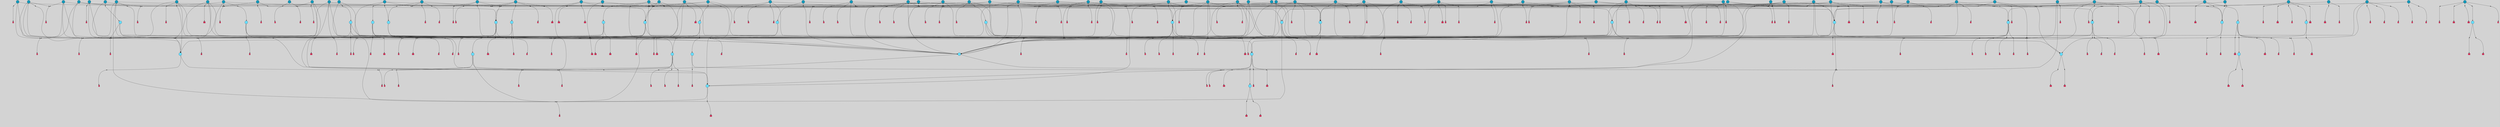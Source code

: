 // File exported with GEGELATI v1.3.1
// On the 2024-04-08 17:40:03
// With the File::TPGGraphDotExporter
digraph{
	graph[pad = "0.212, 0.055" bgcolor = lightgray]
	node[shape=circle style = filled label = ""]
		T3 [fillcolor="#66ddff"]
		T4 [fillcolor="#66ddff"]
		T7 [fillcolor="#66ddff"]
		T9 [fillcolor="#66ddff"]
		T11 [fillcolor="#66ddff"]
		T24 [fillcolor="#66ddff"]
		T27 [fillcolor="#66ddff"]
		T54 [fillcolor="#66ddff"]
		T59 [fillcolor="#66ddff"]
		T95 [fillcolor="#66ddff"]
		T102 [fillcolor="#66ddff"]
		T111 [fillcolor="#66ddff"]
		T129 [fillcolor="#66ddff"]
		T159 [fillcolor="#1199bb"]
		T160 [fillcolor="#66ddff"]
		T176 [fillcolor="#66ddff"]
		T195 [fillcolor="#66ddff"]
		T212 [fillcolor="#66ddff"]
		T213 [fillcolor="#66ddff"]
		T229 [fillcolor="#66ddff"]
		T240 [fillcolor="#66ddff"]
		T242 [fillcolor="#66ddff"]
		T248 [fillcolor="#1199bb"]
		T259 [fillcolor="#1199bb"]
		T262 [fillcolor="#1199bb"]
		T275 [fillcolor="#1199bb"]
		T276 [fillcolor="#1199bb"]
		T278 [fillcolor="#1199bb"]
		T284 [fillcolor="#1199bb"]
		T306 [fillcolor="#1199bb"]
		T315 [fillcolor="#1199bb"]
		T321 [fillcolor="#66ddff"]
		T322 [fillcolor="#66ddff"]
		T323 [fillcolor="#66ddff"]
		T324 [fillcolor="#66ddff"]
		T325 [fillcolor="#66ddff"]
		T326 [fillcolor="#66ddff"]
		T327 [fillcolor="#66ddff"]
		T328 [fillcolor="#1199bb"]
		T330 [fillcolor="#1199bb"]
		T351 [fillcolor="#1199bb"]
		T352 [fillcolor="#1199bb"]
		T353 [fillcolor="#66ddff"]
		T357 [fillcolor="#1199bb"]
		T363 [fillcolor="#1199bb"]
		T366 [fillcolor="#1199bb"]
		T383 [fillcolor="#1199bb"]
		T384 [fillcolor="#1199bb"]
		T387 [fillcolor="#1199bb"]
		T391 [fillcolor="#1199bb"]
		T392 [fillcolor="#1199bb"]
		T394 [fillcolor="#66ddff"]
		T395 [fillcolor="#1199bb"]
		T400 [fillcolor="#1199bb"]
		T403 [fillcolor="#1199bb"]
		T409 [fillcolor="#1199bb"]
		T412 [fillcolor="#1199bb"]
		T414 [fillcolor="#1199bb"]
		T415 [fillcolor="#1199bb"]
		T416 [fillcolor="#1199bb"]
		T418 [fillcolor="#1199bb"]
		T421 [fillcolor="#1199bb"]
		T424 [fillcolor="#1199bb"]
		T425 [fillcolor="#1199bb"]
		T426 [fillcolor="#1199bb"]
		T428 [fillcolor="#1199bb"]
		T91 [fillcolor="#66ddff"]
		T273 [fillcolor="#1199bb"]
		T429 [fillcolor="#1199bb"]
		T430 [fillcolor="#1199bb"]
		T431 [fillcolor="#66ddff"]
		T432 [fillcolor="#1199bb"]
		T433 [fillcolor="#1199bb"]
		T434 [fillcolor="#1199bb"]
		T435 [fillcolor="#1199bb"]
		T436 [fillcolor="#1199bb"]
		T437 [fillcolor="#66ddff"]
		T440 [fillcolor="#1199bb"]
		T441 [fillcolor="#1199bb"]
		T442 [fillcolor="#1199bb"]
		T443 [fillcolor="#1199bb"]
		T444 [fillcolor="#1199bb"]
		T445 [fillcolor="#1199bb"]
		T446 [fillcolor="#1199bb"]
		T447 [fillcolor="#1199bb"]
		T448 [fillcolor="#1199bb"]
		T449 [fillcolor="#1199bb"]
		T450 [fillcolor="#1199bb"]
		T451 [fillcolor="#1199bb"]
		T452 [fillcolor="#1199bb"]
		T453 [fillcolor="#1199bb"]
		T454 [fillcolor="#1199bb"]
		T455 [fillcolor="#1199bb"]
		T456 [fillcolor="#1199bb"]
		T457 [fillcolor="#1199bb"]
		T458 [fillcolor="#1199bb"]
		T459 [fillcolor="#1199bb"]
		T460 [fillcolor="#1199bb"]
		T461 [fillcolor="#1199bb"]
		T304 [fillcolor="#1199bb"]
		T462 [fillcolor="#1199bb"]
		T463 [fillcolor="#1199bb"]
		T464 [fillcolor="#1199bb"]
		T465 [fillcolor="#1199bb"]
		T318 [fillcolor="#1199bb"]
		T466 [fillcolor="#1199bb"]
		T467 [fillcolor="#1199bb"]
		T468 [fillcolor="#1199bb"]
		T469 [fillcolor="#1199bb"]
		P3359 [fillcolor="#cccccc" shape=point] //6|
		I3359 [shape=box style=invis label="6|1&2|6#1|7&#92;n10|7&2|0#1|5&#92;n9|4&0|1#2|2&#92;n8|6&0|0#1|0&#92;n"]
		P3359 -> I3359[style=invis]
		A2661 [fillcolor="#ff3366" shape=box margin=0.03 width=0 height=0 label="3"]
		T3 -> P3359 -> A2661
		P3360 [fillcolor="#cccccc" shape=point] //3|
		I3360 [shape=box style=invis label="7|6&2|4#0|2&#92;n10|3&2|7#1|4&#92;n11|6&0|4#0|1&#92;n7|1&0|0#2|6&#92;n7|6&0|3#2|6&#92;n4|0&2|6#0|1&#92;n4|4&2|5#0|2&#92;n4|6&0|4#2|7&#92;n10|0&2|3#1|5&#92;n2|6&0|5#0|2&#92;n1|0&2|3#0|7&#92;n1|6&2|0#0|5&#92;n6|2&0|1#0|7&#92;n9|2&0|3#2|7&#92;n5|3&0|6#0|6&#92;n1|7&2|5#2|3&#92;n8|1&2|7#0|6&#92;n1|0&2|5#2|1&#92;n7|1&2|2#2|5&#92;n7|4&2|6#0|3&#92;n"]
		P3360 -> I3360[style=invis]
		A2662 [fillcolor="#ff3366" shape=box margin=0.03 width=0 height=0 label="4"]
		T3 -> P3360 -> A2662
		P3361 [fillcolor="#cccccc" shape=point] //7|
		I3361 [shape=box style=invis label="0|2&2|4#2|6&#92;n5|3&0|6#0|1&#92;n4|7&2|6#0|5&#92;n7|6&0|7#0|5&#92;n10|7&2|2#1|1&#92;n"]
		P3361 -> I3361[style=invis]
		A2663 [fillcolor="#ff3366" shape=box margin=0.03 width=0 height=0 label="4"]
		T4 -> P3361 -> A2663
		P3362 [fillcolor="#cccccc" shape=point] //0|
		I3362 [shape=box style=invis label="2|5&0|1#0|6&#92;n6|1&2|2#2|7&#92;n8|0&0|3#1|4&#92;n4|3&2|5#2|4&#92;n8|1&2|4#0|0&#92;n6|6&0|1#2|6&#92;n11|7&2|4#2|5&#92;n6|2&2|4#0|2&#92;n8|5&2|4#2|4&#92;n2|1&2|1#2|2&#92;n2|7&2|5#2|6&#92;n9|7&0|5#0|4&#92;n1|2&0|5#2|6&#92;n4|2&2|3#2|7&#92;n3|3&2|1#0|2&#92;n"]
		P3362 -> I3362[style=invis]
		A2664 [fillcolor="#ff3366" shape=box margin=0.03 width=0 height=0 label="5"]
		T4 -> P3362 -> A2664
		P3363 [fillcolor="#cccccc" shape=point] //-3|
		I3363 [shape=box style=invis label="1|6&2|7#0|7&#92;n10|2&0|7#1|3&#92;n9|6&2|7#2|2&#92;n5|3&0|7#0|7&#92;n1|6&2|3#0|0&#92;n2|3&2|3#2|2&#92;n5|1&2|6#0|6&#92;n"]
		P3363 -> I3363[style=invis]
		A2665 [fillcolor="#ff3366" shape=box margin=0.03 width=0 height=0 label="7"]
		T7 -> P3363 -> A2665
		P3364 [fillcolor="#cccccc" shape=point] //5|
		I3364 [shape=box style=invis label="0|5&2|3#0|1&#92;n0|6&2|1#2|4&#92;n6|2&2|6#0|7&#92;n7|4&0|3#0|1&#92;n5|4&0|7#1|6&#92;n9|1&0|5#2|2&#92;n6|3&2|3#1|7&#92;n11|7&2|4#1|6&#92;n2|5&0|1#0|0&#92;n4|7&0|0#0|2&#92;n6|2&0|6#0|0&#92;n2|1&2|6#2|4&#92;n10|0&2|0#1|0&#92;n6|6&2|4#0|6&#92;n"]
		P3364 -> I3364[style=invis]
		A2666 [fillcolor="#ff3366" shape=box margin=0.03 width=0 height=0 label="8"]
		T7 -> P3364 -> A2666
		P3365 [fillcolor="#cccccc" shape=point] //-6|
		I3365 [shape=box style=invis label="11|1&0|7#2|0&#92;n10|4&0|1#1|0&#92;n4|3&2|4#2|1&#92;n0|5&2|0#0|0&#92;n6|1&0|0#0|3&#92;n8|2&2|0#0|4&#92;n11|4&2|0#1|6&#92;n7|0&2|6#2|3&#92;n5|3&2|6#2|0&#92;n2|0&2|0#0|4&#92;n"]
		P3365 -> I3365[style=invis]
		A2667 [fillcolor="#ff3366" shape=box margin=0.03 width=0 height=0 label="9"]
		T9 -> P3365 -> A2667
		P3366 [fillcolor="#cccccc" shape=point] //2|
		I3366 [shape=box style=invis label="6|3&2|7#1|4&#92;n8|6&0|0#2|5&#92;n2|1&0|2#0|3&#92;n8|7&0|6#0|4&#92;n2|1&2|0#0|1&#92;n0|0&2|2#2|3&#92;n6|6&0|7#2|1&#92;n6|1&0|7#2|6&#92;n5|4&2|7#0|4&#92;n0|3&0|4#2|0&#92;n11|0&2|0#2|5&#92;n4|5&2|5#2|4&#92;n5|7&0|6#0|4&#92;n9|7&2|5#0|3&#92;n5|4&2|1#0|3&#92;n5|3&0|1#1|7&#92;n0|4&0|3#2|5&#92;n"]
		P3366 -> I3366[style=invis]
		A2668 [fillcolor="#ff3366" shape=box margin=0.03 width=0 height=0 label="10"]
		T9 -> P3366 -> A2668
		P3367 [fillcolor="#cccccc" shape=point] //6|
		I3367 [shape=box style=invis label="3|0&2|7#2|2&#92;n3|2&0|4#2|5&#92;n5|1&0|2#1|0&#92;n8|7&0|1#2|0&#92;n8|5&0|3#0|6&#92;n0|2&0|2#2|3&#92;n1|5&2|5#0|5&#92;n5|6&0|6#0|7&#92;n6|7&0|0#2|6&#92;n1|2&2|3#0|0&#92;n7|7&2|3#0|4&#92;n0|7&2|7#0|6&#92;n1|0&2|2#2|7&#92;n4|4&0|1#0|0&#92;n"]
		P3367 -> I3367[style=invis]
		A2669 [fillcolor="#ff3366" shape=box margin=0.03 width=0 height=0 label="11"]
		T11 -> P3367 -> A2669
		P3368 [fillcolor="#cccccc" shape=point] //-4|
		I3368 [shape=box style=invis label="4|1&0|4#2|6&#92;n1|2&2|2#2|0&#92;n1|2&2|0#0|6&#92;n8|4&2|3#2|5&#92;n5|5&2|1#1|0&#92;n"]
		P3368 -> I3368[style=invis]
		A2670 [fillcolor="#ff3366" shape=box margin=0.03 width=0 height=0 label="12"]
		T11 -> P3368 -> A2670
		P3369 [fillcolor="#cccccc" shape=point] //-3|
		I3369 [shape=box style=invis label="8|1&2|3#0|5&#92;n0|6&0|5#0|5&#92;n3|7&2|1#0|6&#92;n3|5&0|1#0|0&#92;n9|5&2|0#0|4&#92;n3|5&0|2#0|3&#92;n10|6&2|4#1|0&#92;n9|4&2|7#2|6&#92;n1|7&2|5#2|2&#92;n"]
		P3369 -> I3369[style=invis]
		A2671 [fillcolor="#ff3366" shape=box margin=0.03 width=0 height=0 label="5"]
		T4 -> P3369 -> A2671
		P3370 [fillcolor="#cccccc" shape=point] //1|
		I3370 [shape=box style=invis label="5|1&0|6#2|7&#92;n2|4&0|4#2|2&#92;n0|6&0|5#0|4&#92;n10|6&2|5#1|6&#92;n9|3&0|1#1|7&#92;n10|3&2|2#1|0&#92;n5|0&0|0#2|1&#92;n11|3&2|3#1|5&#92;n10|3&0|1#1|0&#92;n2|4&0|1#0|1&#92;n0|2&0|3#2|4&#92;n9|2&2|1#2|5&#92;n11|7&2|6#2|6&#92;n"]
		P3370 -> I3370[style=invis]
		T24 -> P3370 -> T7
		P3371 [fillcolor="#cccccc" shape=point] //5|
		I3371 [shape=box style=invis label="3|0&2|0#0|1&#92;n3|0&0|7#0|1&#92;n5|3&0|2#2|6&#92;n4|4&2|4#2|6&#92;n11|2&0|7#1|6&#92;n2|7&2|2#2|5&#92;n9|3&2|6#2|7&#92;n7|7&0|0#0|4&#92;n6|1&2|4#2|3&#92;n5|4&2|0#1|6&#92;n1|3&0|7#0|4&#92;n"]
		P3371 -> I3371[style=invis]
		A2672 [fillcolor="#ff3366" shape=box margin=0.03 width=0 height=0 label="7"]
		T24 -> P3371 -> A2672
		P3372 [fillcolor="#cccccc" shape=point] //-2|
		I3372 [shape=box style=invis label="4|1&0|4#0|3&#92;n4|2&0|5#2|0&#92;n5|5&2|6#0|5&#92;n1|4&0|1#0|2&#92;n6|3&2|7#1|5&#92;n0|4&2|0#0|3&#92;n8|5&2|5#1|2&#92;n10|7&2|7#1|1&#92;n3|4&0|0#2|1&#92;n3|6&2|5#2|5&#92;n8|3&0|1#0|7&#92;n10|0&2|7#1|3&#92;n4|1&2|4#0|1&#92;n9|3&2|0#0|4&#92;n3|6&2|0#0|4&#92;n1|2&0|6#2|1&#92;n4|0&2|1#2|2&#92;n"]
		P3372 -> I3372[style=invis]
		A2673 [fillcolor="#ff3366" shape=box margin=0.03 width=0 height=0 label="14"]
		T24 -> P3372 -> A2673
		P3373 [fillcolor="#cccccc" shape=point] //2|
		I3373 [shape=box style=invis label="9|1&2|3#0|1&#92;n5|2&2|0#2|4&#92;n3|6&2|5#2|7&#92;n7|0&2|5#0|4&#92;n1|2&0|3#0|5&#92;n7|3&2|7#0|0&#92;n"]
		P3373 -> I3373[style=invis]
		A2674 [fillcolor="#ff3366" shape=box margin=0.03 width=0 height=0 label="2"]
		T27 -> P3373 -> A2674
		P3374 [fillcolor="#cccccc" shape=point] //-6|
		I3374 [shape=box style=invis label="7|5&0|4#0|4&#92;n11|0&2|5#2|1&#92;n"]
		P3374 -> I3374[style=invis]
		A2675 [fillcolor="#ff3366" shape=box margin=0.03 width=0 height=0 label="3"]
		T27 -> P3374 -> A2675
		T27 -> P3360
		T27 -> P3362
		P3375 [fillcolor="#cccccc" shape=point] //0|
		I3375 [shape=box style=invis label="4|0&0|3#2|7&#92;n10|2&0|3#1|7&#92;n3|5&0|2#0|3&#92;n4|5&0|0#2|1&#92;n10|7&2|0#1|2&#92;n5|3&2|3#1|6&#92;n9|5&2|0#0|4&#92;n5|4&2|7#0|2&#92;n10|3&2|7#1|4&#92;n7|2&0|1#2|6&#92;n8|6&0|5#0|5&#92;n8|7&2|3#0|5&#92;n2|6&2|4#0|0&#92;n"]
		P3375 -> I3375[style=invis]
		A2676 [fillcolor="#ff3366" shape=box margin=0.03 width=0 height=0 label="5"]
		T27 -> P3375 -> A2676
		P3376 [fillcolor="#cccccc" shape=point] //8|
		I3376 [shape=box style=invis label="9|0&0|1#2|0&#92;n10|1&2|5#1|4&#92;n8|2&2|6#0|4&#92;n2|4&2|5#2|3&#92;n4|2&2|2#0|2&#92;n7|5&0|2#0|0&#92;n8|2&2|1#1|3&#92;n8|7&0|7#2|1&#92;n1|1&0|0#0|7&#92;n5|6&2|5#1|0&#92;n6|6&2|5#0|0&#92;n11|4&0|3#2|6&#92;n4|2&2|4#0|7&#92;n5|6&0|1#2|0&#92;n11|3&0|2#0|7&#92;n"]
		P3376 -> I3376[style=invis]
		A2677 [fillcolor="#ff3366" shape=box margin=0.03 width=0 height=0 label="6"]
		T54 -> P3376 -> A2677
		T54 -> P3371
		P3377 [fillcolor="#cccccc" shape=point] //-10|
		I3377 [shape=box style=invis label="3|6&0|0#0|4&#92;n4|1&2|4#0|1&#92;n5|1&0|1#0|4&#92;n5|5&2|6#0|5&#92;n6|5&0|6#0|3&#92;n11|1&2|0#0|1&#92;n0|7&2|0#0|3&#92;n1|2&0|6#0|1&#92;n8|0&0|4#2|0&#92;n0|4&0|7#2|7&#92;n7|0&2|7#1|3&#92;n3|1&0|5#2|5&#92;n5|1&0|4#0|3&#92;n2|2&0|2#0|0&#92;n8|3&0|1#0|7&#92;n3|0&0|3#0|5&#92;n7|2&0|5#2|0&#92;n6|3&2|7#1|5&#92;n4|7&2|7#2|1&#92;n"]
		P3377 -> I3377[style=invis]
		A2678 [fillcolor="#ff3366" shape=box margin=0.03 width=0 height=0 label="14"]
		T54 -> P3377 -> A2678
		T54 -> P3364
		P3378 [fillcolor="#cccccc" shape=point] //8|
		I3378 [shape=box style=invis label="9|0&0|1#2|0&#92;n10|1&2|5#1|4&#92;n8|2&2|6#0|4&#92;n4|5&0|3#0|1&#92;n2|4&2|5#2|3&#92;n4|2&2|2#0|2&#92;n7|5&0|2#0|0&#92;n8|2&2|1#1|3&#92;n8|7&0|7#2|1&#92;n1|1&0|0#0|7&#92;n5|6&2|5#1|0&#92;n6|3&2|5#0|0&#92;n11|4&0|3#2|6&#92;n1|2&2|4#0|7&#92;n5|6&0|1#2|0&#92;n11|3&0|2#0|7&#92;n"]
		P3378 -> I3378[style=invis]
		A2679 [fillcolor="#ff3366" shape=box margin=0.03 width=0 height=0 label="6"]
		T59 -> P3378 -> A2679
		T59 -> P3371
		T59 -> P3365
		T59 -> P3371
		P3379 [fillcolor="#cccccc" shape=point] //4|
		I3379 [shape=box style=invis label="4|3&0|6#0|3&#92;n5|7&2|3#2|2&#92;n5|6&0|7#1|2&#92;n1|4&2|6#0|3&#92;n8|4&2|1#2|5&#92;n9|5&2|4#1|4&#92;n2|4&0|5#0|7&#92;n10|0&0|6#1|3&#92;n3|0&0|6#0|2&#92;n2|7&2|7#2|6&#92;n5|2&0|5#1|5&#92;n10|4&2|5#1|7&#92;n4|0&0|4#2|4&#92;n11|1&0|4#2|6&#92;n10|6&2|0#1|4&#92;n9|7&0|3#1|4&#92;n4|5&2|7#0|6&#92;n11|5&2|6#2|3&#92;n0|3&0|5#0|1&#92;n"]
		P3379 -> I3379[style=invis]
		A2680 [fillcolor="#ff3366" shape=box margin=0.03 width=0 height=0 label="13"]
		T95 -> P3379 -> A2680
		P3380 [fillcolor="#cccccc" shape=point] //8|
		I3380 [shape=box style=invis label="9|7&0|5#2|5&#92;n3|3&2|3#0|2&#92;n9|5&2|2#1|0&#92;n2|3&0|6#0|3&#92;n4|4&2|5#2|7&#92;n11|3&2|0#1|5&#92;n6|6&2|1#2|2&#92;n4|6&0|1#2|2&#92;n2|5&2|7#2|2&#92;n7|7&2|2#2|3&#92;n6|5&0|3#2|6&#92;n6|7&0|6#0|2&#92;n"]
		P3380 -> I3380[style=invis]
		A2681 [fillcolor="#ff3366" shape=box margin=0.03 width=0 height=0 label="14"]
		T95 -> P3380 -> A2681
		P3381 [fillcolor="#cccccc" shape=point] //2|
		I3381 [shape=box style=invis label="4|1&0|4#2|6&#92;n5|5&2|1#1|0&#92;n1|0&2|0#0|6&#92;n8|4&2|3#2|5&#92;n"]
		P3381 -> I3381[style=invis]
		T95 -> P3381 -> T11
		P3382 [fillcolor="#cccccc" shape=point] //-9|
		I3382 [shape=box style=invis label="2|0&2|0#2|1&#92;n4|4&2|4#2|6&#92;n9|1&0|3#1|7&#92;n5|3&0|2#2|6&#92;n2|7&2|2#2|5&#92;n5|4&2|0#1|6&#92;n3|0&0|7#0|1&#92;n1|3&0|7#0|4&#92;n11|6&2|2#0|7&#92;n7|7&0|0#0|4&#92;n11|0&0|7#1|6&#92;n9|3&2|6#2|7&#92;n"]
		P3382 -> I3382[style=invis]
		A2682 [fillcolor="#ff3366" shape=box margin=0.03 width=0 height=0 label="7"]
		T95 -> P3382 -> A2682
		P3383 [fillcolor="#cccccc" shape=point] //-8|
		I3383 [shape=box style=invis label="7|5&0|4#2|4&#92;n"]
		P3383 -> I3383[style=invis]
		A2683 [fillcolor="#ff3366" shape=box margin=0.03 width=0 height=0 label="3"]
		T95 -> P3383 -> A2683
		P3384 [fillcolor="#cccccc" shape=point] //7|
		I3384 [shape=box style=invis label="3|3&2|7#0|4&#92;n4|3&2|6#0|3&#92;n8|4&0|6#1|2&#92;n5|6&2|3#0|4&#92;n0|7&2|1#0|5&#92;n8|7&2|2#2|5&#92;n9|1&0|0#1|0&#92;n10|1&2|1#1|4&#92;n10|5&0|6#1|7&#92;n5|2&2|3#0|4&#92;n2|0&2|6#2|7&#92;n1|7&0|1#0|7&#92;n"]
		P3384 -> I3384[style=invis]
		A2684 [fillcolor="#ff3366" shape=box margin=0.03 width=0 height=0 label="2"]
		T102 -> P3384 -> A2684
		T102 -> P3383
		P3385 [fillcolor="#cccccc" shape=point] //8|
		I3385 [shape=box style=invis label="7|0&0|2#1|4&#92;n8|1&2|3#0|5&#92;n0|6&0|5#0|5&#92;n3|7&2|1#0|6&#92;n9|4&2|7#1|6&#92;n1|7&2|5#2|2&#92;n8|5&2|0#0|3&#92;n0|2&0|2#0|0&#92;n3|5&0|2#0|3&#92;n"]
		P3385 -> I3385[style=invis]
		A2685 [fillcolor="#ff3366" shape=box margin=0.03 width=0 height=0 label="5"]
		T102 -> P3385 -> A2685
		P3386 [fillcolor="#cccccc" shape=point] //-5|
		I3386 [shape=box style=invis label="0|0&2|3#0|2&#92;n10|5&0|6#1|3&#92;n7|3&0|6#2|3&#92;n3|4&0|6#0|6&#92;n10|5&0|2#1|1&#92;n5|0&0|1#0|3&#92;n6|6&2|5#1|5&#92;n7|4&0|2#1|7&#92;n5|7&0|1#2|5&#92;n1|5&0|0#0|3&#92;n7|5&2|1#2|6&#92;n9|0&0|2#0|0&#92;n4|0&2|4#0|0&#92;n4|6&0|0#2|3&#92;n3|1&0|6#2|5&#92;n7|7&2|1#2|3&#92;n9|4&2|2#0|6&#92;n"]
		P3386 -> I3386[style=invis]
		T111 -> P3386 -> T9
		P3387 [fillcolor="#cccccc" shape=point] //7|
		I3387 [shape=box style=invis label="7|4&2|1#2|0&#92;n4|1&2|4#2|3&#92;n5|0&2|0#2|2&#92;n6|1&2|4#2|6&#92;n"]
		P3387 -> I3387[style=invis]
		A2686 [fillcolor="#ff3366" shape=box margin=0.03 width=0 height=0 label="9"]
		T111 -> P3387 -> A2686
		P3388 [fillcolor="#cccccc" shape=point] //2|
		I3388 [shape=box style=invis label="3|0&2|0#0|1&#92;n11|2&0|7#1|6&#92;n8|7&2|4#0|5&#92;n5|3&0|2#2|6&#92;n4|4&2|4#2|6&#92;n3|0&0|7#0|1&#92;n2|7&2|2#2|5&#92;n9|3&2|6#2|7&#92;n7|7&0|0#0|4&#92;n6|1&2|4#1|3&#92;n5|4&2|0#1|6&#92;n1|3&0|7#0|4&#92;n"]
		P3388 -> I3388[style=invis]
		A2687 [fillcolor="#ff3366" shape=box margin=0.03 width=0 height=0 label="7"]
		T111 -> P3388 -> A2687
		T111 -> P3365
		T129 -> P3376
		T129 -> P3371
		P3389 [fillcolor="#cccccc" shape=point] //10|
		I3389 [shape=box style=invis label="4|5&2|7#2|1&#92;n1|7&2|3#0|6&#92;n3|5&2|2#0|3&#92;n10|3&0|7#1|4&#92;n7|1&0|4#2|6&#92;n10|2&0|3#1|7&#92;n9|5&2|0#0|4&#92;n4|0&0|3#2|7&#92;n11|4&2|6#1|2&#92;n5|4&2|7#0|2&#92;n2|6&2|4#0|0&#92;n6|5&0|7#2|1&#92;n5|3&2|3#1|6&#92;n10|7&2|0#1|2&#92;n"]
		P3389 -> I3389[style=invis]
		A2688 [fillcolor="#ff3366" shape=box margin=0.03 width=0 height=0 label="5"]
		T129 -> P3389 -> A2688
		P3390 [fillcolor="#cccccc" shape=point] //5|
		I3390 [shape=box style=invis label="9|4&2|3#1|3&#92;n0|4&2|4#0|5&#92;n6|1&2|6#2|5&#92;n4|0&0|5#2|0&#92;n"]
		P3390 -> I3390[style=invis]
		A2689 [fillcolor="#ff3366" shape=box margin=0.03 width=0 height=0 label="7"]
		T129 -> P3390 -> A2689
		P3391 [fillcolor="#cccccc" shape=point] //6|
		I3391 [shape=box style=invis label="9|4&2|7#0|6&#92;n8|4&0|1#1|0&#92;n1|3&0|0#2|1&#92;n2|4&0|6#2|2&#92;n5|1&2|5#0|7&#92;n3|0&0|3#2|6&#92;n2|2&2|6#0|2&#92;n8|4&0|4#2|2&#92;n5|1&2|4#0|3&#92;n9|4&0|6#0|6&#92;n5|0&2|2#1|5&#92;n11|7&0|0#1|1&#92;n0|4&0|3#0|3&#92;n7|7&2|4#2|5&#92;n1|5&0|1#2|1&#92;n"]
		P3391 -> I3391[style=invis]
		A2690 [fillcolor="#ff3366" shape=box margin=0.03 width=0 height=0 label="1"]
		T129 -> P3391 -> A2690
		P3392 [fillcolor="#cccccc" shape=point] //7|
		I3392 [shape=box style=invis label="7|0&2|1#2|0&#92;n9|7&2|1#1|7&#92;n8|2&0|1#1|0&#92;n6|6&0|2#1|1&#92;n2|2&0|5#0|0&#92;n5|7&0|0#2|1&#92;n5|1&2|5#1|5&#92;n4|7&2|4#2|3&#92;n10|5&2|2#1|5&#92;n1|3&2|2#2|0&#92;n10|2&2|6#1|5&#92;n"]
		P3392 -> I3392[style=invis]
		A2691 [fillcolor="#ff3366" shape=box margin=0.03 width=0 height=0 label="1"]
		T159 -> P3392 -> A2691
		P3393 [fillcolor="#cccccc" shape=point] //7|
		I3393 [shape=box style=invis label="7|4&2|7#0|4&#92;n4|6&0|1#2|5&#92;n2|1&2|3#0|0&#92;n4|3&2|0#0|1&#92;n0|0&2|7#2|7&#92;n7|7&0|5#2|3&#92;n5|0&2|1#2|2&#92;n10|0&0|4#1|2&#92;n4|4&0|7#0|0&#92;n6|7&0|2#0|1&#92;n1|4&2|5#0|4&#92;n"]
		P3393 -> I3393[style=invis]
		A2692 [fillcolor="#ff3366" shape=box margin=0.03 width=0 height=0 label="0"]
		T159 -> P3393 -> A2692
		P3394 [fillcolor="#cccccc" shape=point] //5|
		I3394 [shape=box style=invis label="0|5&2|3#0|1&#92;n0|6&2|1#2|4&#92;n6|2&2|6#0|7&#92;n9|0&2|7#1|1&#92;n7|4&0|3#0|1&#92;n11|7&2|4#1|6&#92;n9|1&0|5#2|2&#92;n5|4&0|7#1|6&#92;n2|5&0|1#0|0&#92;n4|7&0|0#0|2&#92;n6|2&0|6#0|0&#92;n2|1&2|6#2|4&#92;n10|0&0|0#1|0&#92;n6|6&2|4#0|6&#92;n"]
		P3394 -> I3394[style=invis]
		T159 -> P3394 -> T129
		T160 -> P3379
		T160 -> P3382
		P3395 [fillcolor="#cccccc" shape=point] //5|
		I3395 [shape=box style=invis label="6|0&2|7#2|7&#92;n3|6&2|6#2|6&#92;n6|3&0|5#1|2&#92;n"]
		P3395 -> I3395[style=invis]
		A2693 [fillcolor="#ff3366" shape=box margin=0.03 width=0 height=0 label="3"]
		T160 -> P3395 -> A2693
		P3396 [fillcolor="#cccccc" shape=point] //-2|
		I3396 [shape=box style=invis label="11|7&2|0#1|7&#92;n4|3&0|1#2|5&#92;n0|4&2|4#2|7&#92;n1|6&0|0#0|4&#92;n4|0&0|0#0|5&#92;n0|6&2|3#2|0&#92;n9|6&2|5#1|3&#92;n0|7&2|1#2|5&#92;n4|4&0|5#0|1&#92;n10|4&0|0#1|0&#92;n"]
		P3396 -> I3396[style=invis]
		A2694 [fillcolor="#ff3366" shape=box margin=0.03 width=0 height=0 label="12"]
		T160 -> P3396 -> A2694
		T160 -> P3371
		P3397 [fillcolor="#cccccc" shape=point] //3|
		I3397 [shape=box style=invis label="4|7&0|7#2|7&#92;n11|5&2|6#0|2&#92;n5|5&2|6#2|0&#92;n3|2&0|6#0|3&#92;n10|2&2|5#1|5&#92;n9|4&2|3#1|5&#92;n2|5&2|7#2|4&#92;n11|3&2|5#1|0&#92;n7|0&0|7#2|1&#92;n1|2&0|5#0|1&#92;n"]
		P3397 -> I3397[style=invis]
		A2695 [fillcolor="#ff3366" shape=box margin=0.03 width=0 height=0 label="5"]
		T176 -> P3397 -> A2695
		P3398 [fillcolor="#cccccc" shape=point] //2|
		I3398 [shape=box style=invis label="7|1&0|6#0|1&#92;n5|2&2|5#1|6&#92;n10|1&2|1#1|1&#92;n4|7&0|4#2|2&#92;n11|7&0|4#2|7&#92;n5|0&0|5#1|7&#92;n8|2&0|5#2|4&#92;n10|0&2|6#1|6&#92;n5|1&0|1#2|3&#92;n1|6&2|0#0|1&#92;n9|6&2|2#1|4&#92;n3|4&2|3#0|0&#92;n10|1&0|1#1|0&#92;n2|2&0|1#2|1&#92;n3|1&2|7#0|3&#92;n"]
		P3398 -> I3398[style=invis]
		A2696 [fillcolor="#ff3366" shape=box margin=0.03 width=0 height=0 label="10"]
		T176 -> P3398 -> A2696
		P3399 [fillcolor="#cccccc" shape=point] //-1|
		I3399 [shape=box style=invis label="1|7&2|1#0|6&#92;n8|1&2|3#0|5&#92;n10|6&2|7#1|0&#92;n1|7&2|5#0|2&#92;n0|3&0|3#2|2&#92;n3|5&0|1#0|0&#92;n3|5&0|2#0|3&#92;n1|5&2|0#0|4&#92;n5|7&2|2#2|5&#92;n4|0&2|3#0|3&#92;n"]
		P3399 -> I3399[style=invis]
		T176 -> P3399 -> T3
		P3400 [fillcolor="#cccccc" shape=point] //-3|
		I3400 [shape=box style=invis label="6|3&2|4#1|4&#92;n5|3&0|1#1|7&#92;n2|1&0|2#2|3&#92;n8|7&0|6#0|4&#92;n2|1&2|0#0|1&#92;n0|0&2|2#2|3&#92;n6|1&0|7#2|6&#92;n5|7&0|2#0|4&#92;n0|3&0|4#2|0&#92;n11|0&2|0#2|5&#92;n6|0&2|0#1|4&#92;n8|6&0|2#2|5&#92;n5|4&2|1#0|3&#92;n9|7&2|5#0|3&#92;n5|4&2|7#0|4&#92;n"]
		P3400 -> I3400[style=invis]
		A2697 [fillcolor="#ff3366" shape=box margin=0.03 width=0 height=0 label="10"]
		T176 -> P3400 -> A2697
		P3401 [fillcolor="#cccccc" shape=point] //4|
		I3401 [shape=box style=invis label="7|1&0|6#0|1&#92;n5|2&2|5#1|6&#92;n10|1&2|1#1|1&#92;n9|6&2|2#1|4&#92;n4|7&0|4#2|2&#92;n9|6&0|4#1|1&#92;n10|0&2|6#1|6&#92;n5|1&0|1#2|3&#92;n1|6&2|0#0|1&#92;n8|2&0|5#2|4&#92;n3|4&2|3#0|0&#92;n10|1&0|5#1|0&#92;n2|2&0|1#2|1&#92;n3|1&2|7#0|3&#92;n"]
		P3401 -> I3401[style=invis]
		A2698 [fillcolor="#ff3366" shape=box margin=0.03 width=0 height=0 label="10"]
		T176 -> P3401 -> A2698
		P3402 [fillcolor="#cccccc" shape=point] //5|
		I3402 [shape=box style=invis label="3|0&2|0#2|1&#92;n3|0&0|7#0|1&#92;n5|3&0|2#2|6&#92;n4|4&2|4#2|6&#92;n5|4&2|0#1|6&#92;n2|7&2|2#2|5&#92;n1|3&0|7#0|4&#92;n11|6&2|2#0|7&#92;n7|7&0|0#0|4&#92;n6|1&2|4#2|3&#92;n11|0&0|7#1|6&#92;n9|3&2|6#2|7&#92;n"]
		P3402 -> I3402[style=invis]
		A2699 [fillcolor="#ff3366" shape=box margin=0.03 width=0 height=0 label="7"]
		T195 -> P3402 -> A2699
		P3403 [fillcolor="#cccccc" shape=point] //4|
		I3403 [shape=box style=invis label="7|1&0|6#0|1&#92;n6|7&2|7#1|7&#92;n10|1&2|1#1|1&#92;n9|6&2|2#1|4&#92;n4|7&0|4#2|2&#92;n9|6&0|5#1|1&#92;n10|0&2|6#1|6&#92;n5|1&0|1#2|3&#92;n10|1&0|5#1|0&#92;n3|4&2|3#0|0&#92;n8|2&0|5#2|4&#92;n1|6&2|0#0|0&#92;n2|3&0|1#2|6&#92;n5|2&2|2#1|6&#92;n2|2&0|1#2|1&#92;n3|1&2|7#0|3&#92;n6|7&2|3#0|4&#92;n"]
		P3403 -> I3403[style=invis]
		A2700 [fillcolor="#ff3366" shape=box margin=0.03 width=0 height=0 label="10"]
		T195 -> P3403 -> A2700
		P3404 [fillcolor="#cccccc" shape=point] //-4|
		I3404 [shape=box style=invis label="0|4&0|0#2|7&#92;n8|5&2|4#2|4&#92;n4|3&2|5#2|4&#92;n11|7&2|2#2|5&#92;n6|5&2|2#2|7&#92;n3|2&0|7#0|7&#92;n3|3&2|1#0|3&#92;n2|6&0|3#2|5&#92;n0|1&2|6#2|2&#92;n8|2&0|0#1|6&#92;n0|7&0|5#0|4&#92;n9|5&0|3#2|7&#92;n2|7&2|5#2|6&#92;n9|0&2|0#0|1&#92;n1|2&2|4#0|2&#92;n"]
		P3404 -> I3404[style=invis]
		T195 -> P3404 -> T27
		T195 -> P3393
		P3405 [fillcolor="#cccccc" shape=point] //6|
		I3405 [shape=box style=invis label="9|4&2|7#0|6&#92;n8|4&0|1#1|0&#92;n1|3&0|0#2|1&#92;n2|4&0|6#2|2&#92;n5|1&2|5#0|7&#92;n3|0&0|3#2|6&#92;n2|2&2|6#0|2&#92;n8|4&0|4#2|2&#92;n5|1&2|4#0|3&#92;n9|4&0|6#0|6&#92;n5|0&2|2#1|5&#92;n11|7&0|0#1|1&#92;n0|4&0|3#0|3&#92;n7|7&2|4#2|5&#92;n1|5&0|1#2|1&#92;n"]
		P3405 -> I3405[style=invis]
		A2701 [fillcolor="#ff3366" shape=box margin=0.03 width=0 height=0 label="1"]
		T212 -> P3405 -> A2701
		P3406 [fillcolor="#cccccc" shape=point] //5|
		I3406 [shape=box style=invis label="9|4&2|3#1|3&#92;n0|4&2|4#0|5&#92;n6|1&2|6#2|5&#92;n4|0&0|5#2|0&#92;n"]
		P3406 -> I3406[style=invis]
		A2702 [fillcolor="#ff3366" shape=box margin=0.03 width=0 height=0 label="7"]
		T212 -> P3406 -> A2702
		P3407 [fillcolor="#cccccc" shape=point] //5|
		I3407 [shape=box style=invis label="3|0&2|0#0|1&#92;n3|0&0|7#0|1&#92;n5|3&0|2#2|6&#92;n4|4&2|4#2|6&#92;n11|2&0|7#1|6&#92;n2|7&2|2#2|5&#92;n9|3&2|6#2|7&#92;n7|7&0|0#0|4&#92;n6|1&2|4#2|3&#92;n5|4&2|0#1|6&#92;n1|3&0|7#0|4&#92;n"]
		P3407 -> I3407[style=invis]
		A2703 [fillcolor="#ff3366" shape=box margin=0.03 width=0 height=0 label="7"]
		T212 -> P3407 -> A2703
		P3408 [fillcolor="#cccccc" shape=point] //8|
		I3408 [shape=box style=invis label="9|0&0|1#2|0&#92;n10|1&2|5#1|4&#92;n8|2&2|6#0|4&#92;n2|4&2|5#2|3&#92;n4|2&2|2#0|2&#92;n7|5&0|2#0|0&#92;n8|2&2|1#1|3&#92;n8|7&0|7#2|1&#92;n1|1&0|0#0|7&#92;n5|6&2|5#1|0&#92;n6|6&2|5#0|0&#92;n11|4&0|3#2|6&#92;n4|2&2|4#0|7&#92;n5|6&0|1#2|0&#92;n11|3&0|2#0|7&#92;n"]
		P3408 -> I3408[style=invis]
		A2704 [fillcolor="#ff3366" shape=box margin=0.03 width=0 height=0 label="6"]
		T212 -> P3408 -> A2704
		P3409 [fillcolor="#cccccc" shape=point] //10|
		I3409 [shape=box style=invis label="4|5&2|7#2|1&#92;n1|7&2|3#0|6&#92;n3|5&2|2#0|3&#92;n10|3&0|7#1|4&#92;n7|1&0|4#2|6&#92;n10|2&0|3#1|7&#92;n9|5&2|0#0|4&#92;n4|0&0|3#2|7&#92;n11|4&2|6#1|2&#92;n5|4&2|7#0|2&#92;n2|6&2|4#0|0&#92;n6|5&0|7#2|1&#92;n5|3&2|3#1|6&#92;n10|7&2|0#1|2&#92;n"]
		P3409 -> I3409[style=invis]
		A2705 [fillcolor="#ff3366" shape=box margin=0.03 width=0 height=0 label="5"]
		T212 -> P3409 -> A2705
		P3410 [fillcolor="#cccccc" shape=point] //6|
		I3410 [shape=box style=invis label="9|4&2|7#0|6&#92;n8|4&0|1#1|0&#92;n1|3&0|0#2|1&#92;n2|4&0|6#2|2&#92;n5|1&2|5#0|7&#92;n3|0&0|3#2|6&#92;n2|2&2|6#0|2&#92;n8|4&0|4#2|2&#92;n5|1&2|4#0|3&#92;n9|4&0|6#0|6&#92;n5|0&2|2#1|5&#92;n11|7&0|0#1|1&#92;n0|4&0|3#0|3&#92;n7|7&2|4#2|5&#92;n1|5&0|1#2|1&#92;n"]
		P3410 -> I3410[style=invis]
		A2706 [fillcolor="#ff3366" shape=box margin=0.03 width=0 height=0 label="1"]
		T213 -> P3410 -> A2706
		P3411 [fillcolor="#cccccc" shape=point] //5|
		I3411 [shape=box style=invis label="9|4&2|3#1|3&#92;n0|4&2|4#0|5&#92;n6|1&2|6#2|5&#92;n4|0&0|5#2|0&#92;n"]
		P3411 -> I3411[style=invis]
		A2707 [fillcolor="#ff3366" shape=box margin=0.03 width=0 height=0 label="7"]
		T213 -> P3411 -> A2707
		P3412 [fillcolor="#cccccc" shape=point] //8|
		I3412 [shape=box style=invis label="9|0&0|1#2|0&#92;n10|1&2|5#1|4&#92;n8|2&2|6#0|4&#92;n2|4&2|5#2|3&#92;n4|2&2|2#0|2&#92;n7|5&0|2#0|0&#92;n8|2&2|1#1|3&#92;n8|7&0|7#2|1&#92;n1|1&0|0#0|7&#92;n5|6&2|5#1|0&#92;n6|6&2|5#0|0&#92;n11|4&0|3#2|6&#92;n4|2&2|4#0|7&#92;n5|6&0|1#2|0&#92;n11|3&0|2#0|7&#92;n"]
		P3412 -> I3412[style=invis]
		A2708 [fillcolor="#ff3366" shape=box margin=0.03 width=0 height=0 label="6"]
		T213 -> P3412 -> A2708
		P3413 [fillcolor="#cccccc" shape=point] //10|
		I3413 [shape=box style=invis label="4|5&2|7#2|1&#92;n1|7&2|3#0|6&#92;n3|5&2|2#0|3&#92;n10|3&0|7#1|4&#92;n7|1&0|4#2|6&#92;n10|2&0|3#1|7&#92;n9|5&2|0#0|4&#92;n4|0&0|3#2|7&#92;n11|4&2|6#1|2&#92;n5|4&2|7#0|2&#92;n2|6&2|4#0|0&#92;n6|5&0|7#2|1&#92;n5|3&2|3#1|6&#92;n10|7&2|0#1|2&#92;n"]
		P3413 -> I3413[style=invis]
		A2709 [fillcolor="#ff3366" shape=box margin=0.03 width=0 height=0 label="5"]
		T213 -> P3413 -> A2709
		P3414 [fillcolor="#cccccc" shape=point] //5|
		I3414 [shape=box style=invis label="3|0&2|0#0|1&#92;n3|0&0|7#0|1&#92;n5|3&0|2#2|6&#92;n4|4&2|4#2|6&#92;n11|2&0|7#1|6&#92;n2|7&2|2#2|5&#92;n9|3&2|6#2|7&#92;n7|7&0|0#0|4&#92;n6|1&2|4#2|3&#92;n5|4&2|0#1|6&#92;n1|3&0|7#0|4&#92;n"]
		P3414 -> I3414[style=invis]
		A2710 [fillcolor="#ff3366" shape=box margin=0.03 width=0 height=0 label="7"]
		T213 -> P3414 -> A2710
		P3415 [fillcolor="#cccccc" shape=point] //-2|
		I3415 [shape=box style=invis label="5|2&2|0#2|4&#92;n9|1&2|3#0|1&#92;n3|6&2|5#2|7&#92;n7|0&2|1#0|4&#92;n1|2&0|3#0|5&#92;n7|3&2|7#0|0&#92;n"]
		P3415 -> I3415[style=invis]
		A2711 [fillcolor="#ff3366" shape=box margin=0.03 width=0 height=0 label="2"]
		T229 -> P3415 -> A2711
		P3416 [fillcolor="#cccccc" shape=point] //9|
		I3416 [shape=box style=invis label="7|1&2|2#2|5&#92;n1|0&2|5#2|1&#92;n11|6&0|4#0|1&#92;n10|6&0|3#1|6&#92;n7|1&0|0#2|6&#92;n4|0&2|6#0|1&#92;n4|6&0|4#2|7&#92;n10|0&2|3#1|0&#92;n1|0&2|3#0|7&#92;n1|6&2|0#0|5&#92;n6|2&0|1#0|7&#92;n9|2&0|3#2|7&#92;n5|3&0|6#0|6&#92;n3|1&0|3#0|5&#92;n1|7&2|5#2|3&#92;n8|1&2|7#0|6&#92;n10|3&2|0#1|4&#92;n7|6&2|4#0|2&#92;n7|4&2|6#0|3&#92;n"]
		P3416 -> I3416[style=invis]
		T229 -> P3416 -> T7
		P3417 [fillcolor="#cccccc" shape=point] //2|
		I3417 [shape=box style=invis label="8|6&0|2#0|5&#92;n10|5&2|3#1|7&#92;n5|6&0|1#2|5&#92;n11|3&0|0#2|2&#92;n0|3&2|1#0|6&#92;n9|7&2|6#0|1&#92;n4|6&2|7#0|2&#92;n8|0&0|6#2|0&#92;n11|2&0|7#0|1&#92;n3|7&2|4#0|7&#92;n5|1&0|1#0|6&#92;n7|6&2|7#2|4&#92;n6|1&0|3#0|2&#92;n6|6&2|5#1|2&#92;n8|5&0|2#0|0&#92;n0|2&0|3#0|0&#92;n2|5&2|5#2|1&#92;n10|4&0|1#1|0&#92;n4|3&2|5#0|4&#92;n"]
		P3417 -> I3417[style=invis]
		A2712 [fillcolor="#ff3366" shape=box margin=0.03 width=0 height=0 label="11"]
		T229 -> P3417 -> A2712
		P3418 [fillcolor="#cccccc" shape=point] //-7|
		I3418 [shape=box style=invis label="11|2&2|6#1|1&#92;n2|3&0|6#2|3&#92;n10|0&0|2#1|4&#92;n"]
		P3418 -> I3418[style=invis]
		T229 -> P3418 -> T111
		P3419 [fillcolor="#cccccc" shape=point] //-1|
		I3419 [shape=box style=invis label="6|4&0|4#2|4&#92;n4|5&2|5#2|4&#92;n9|7&2|5#0|3&#92;n3|7&2|6#0|6&#92;n8|7&0|6#0|4&#92;n2|1&2|0#0|1&#92;n8|6&0|0#2|5&#92;n2|1&0|2#0|3&#92;n6|1&0|7#2|6&#92;n6|3&0|1#1|6&#92;n5|4&2|7#0|4&#92;n0|7&0|4#2|0&#92;n11|0&2|0#2|5&#92;n3|7&2|0#2|7&#92;n8|3&2|7#1|4&#92;n5|7&0|6#0|4&#92;n0|0&2|3#2|3&#92;n5|4&2|1#0|3&#92;n0|4&0|3#2|5&#92;n"]
		P3419 -> I3419[style=invis]
		A2713 [fillcolor="#ff3366" shape=box margin=0.03 width=0 height=0 label="10"]
		T229 -> P3419 -> A2713
		P3420 [fillcolor="#cccccc" shape=point] //5|
		I3420 [shape=box style=invis label="1|6&2|7#0|7&#92;n9|2&2|7#2|2&#92;n10|2&0|7#1|3&#92;n5|3&0|7#0|7&#92;n7|0&2|7#2|2&#92;n1|6&2|3#0|0&#92;n2|3&2|3#2|2&#92;n"]
		P3420 -> I3420[style=invis]
		A2714 [fillcolor="#ff3366" shape=box margin=0.03 width=0 height=0 label="7"]
		T240 -> P3420 -> A2714
		P3421 [fillcolor="#cccccc" shape=point] //-8|
		I3421 [shape=box style=invis label="7|5&0|2#2|1&#92;n1|0&2|6#0|0&#92;n7|1&2|6#1|1&#92;n8|7&0|3#1|6&#92;n3|7&2|3#2|4&#92;n"]
		P3421 -> I3421[style=invis]
		A2715 [fillcolor="#ff3366" shape=box margin=0.03 width=0 height=0 label="2"]
		T240 -> P3421 -> A2715
		P3422 [fillcolor="#cccccc" shape=point] //-3|
		I3422 [shape=box style=invis label="1|1&2|1#0|1&#92;n1|4&0|0#2|4&#92;n11|0&2|3#0|2&#92;n11|6&0|4#0|1&#92;n5|2&0|6#1|5&#92;n3|7&2|6#2|7&#92;n7|7&0|1#2|1&#92;n9|5&2|2#2|0&#92;n6|5&2|6#1|4&#92;n0|7&0|5#2|4&#92;n8|1&0|0#2|3&#92;n0|5&0|3#0|5&#92;n2|0&2|4#0|5&#92;n7|5&2|7#1|3&#92;n8|3&0|0#1|2&#92;n"]
		P3422 -> I3422[style=invis]
		A2716 [fillcolor="#ff3366" shape=box margin=0.03 width=0 height=0 label="1"]
		T240 -> P3422 -> A2716
		P3423 [fillcolor="#cccccc" shape=point] //-9|
		I3423 [shape=box style=invis label="4|7&2|6#0|5&#92;n11|3&0|2#2|6&#92;n10|2&2|4#1|6&#92;n3|0&2|6#2|7&#92;n4|3&0|5#0|7&#92;n2|3&0|7#0|7&#92;n10|6&0|7#1|5&#92;n10|1&2|2#1|1&#92;n1|7&0|3#2|6&#92;n"]
		P3423 -> I3423[style=invis]
		A2717 [fillcolor="#ff3366" shape=box margin=0.03 width=0 height=0 label="4"]
		T242 -> P3423 -> A2717
		P3424 [fillcolor="#cccccc" shape=point] //7|
		I3424 [shape=box style=invis label="7|2&0|4#1|3&#92;n7|7&0|0#0|4&#92;n4|4&2|4#2|6&#92;n2|3&2|2#2|5&#92;n8|0&0|2#2|1&#92;n9|3&2|6#2|7&#92;n6|4&2|4#2|3&#92;n3|3&2|0#0|1&#92;n6|4&2|0#1|6&#92;n5|3&0|7#0|4&#92;n"]
		P3424 -> I3424[style=invis]
		A2718 [fillcolor="#ff3366" shape=box margin=0.03 width=0 height=0 label="7"]
		T242 -> P3424 -> A2718
		P3425 [fillcolor="#cccccc" shape=point] //2|
		I3425 [shape=box style=invis label="4|5&2|7#2|1&#92;n1|7&2|3#0|6&#92;n3|5&2|2#0|3&#92;n10|3&2|7#1|4&#92;n7|1&0|4#2|6&#92;n4|0&0|3#2|7&#92;n9|5&2|0#0|4&#92;n10|2&0|3#1|7&#92;n11|4&2|6#1|2&#92;n10|3&2|1#1|6&#92;n5|4&2|7#0|2&#92;n2|6&2|4#0|0&#92;n6|5&0|7#2|1&#92;n5|3&2|3#1|6&#92;n10|7&2|0#1|2&#92;n"]
		P3425 -> I3425[style=invis]
		A2719 [fillcolor="#ff3366" shape=box margin=0.03 width=0 height=0 label="5"]
		T242 -> P3425 -> A2719
		P3426 [fillcolor="#cccccc" shape=point] //7|
		I3426 [shape=box style=invis label="8|4&2|1#2|5&#92;n4|1&2|7#2|1&#92;n11|5&2|6#0|3&#92;n10|4&2|5#1|7&#92;n4|0&0|4#2|4&#92;n4|5&2|7#0|6&#92;n9|5&2|4#0|4&#92;n2|4&0|5#0|7&#92;n1|4&2|6#0|3&#92;n2|7&2|7#2|6&#92;n3|0&0|6#0|2&#92;n10|0&2|6#1|3&#92;n4|4&0|6#0|7&#92;n10|6&2|0#1|4&#92;n5|4&2|6#1|1&#92;n9|7&0|3#0|4&#92;n5|6&0|7#1|2&#92;n5|7&2|3#2|2&#92;n0|3&0|5#0|1&#92;n"]
		P3426 -> I3426[style=invis]
		T242 -> P3426 -> T9
		P3427 [fillcolor="#cccccc" shape=point] //-6|
		I3427 [shape=box style=invis label="8|2&0|4#0|6&#92;n8|4&0|1#1|0&#92;n3|2&0|1#0|2&#92;n5|4&2|1#0|3&#92;n1|3&0|1#2|7&#92;n7|7&2|4#2|5&#92;n8|0&0|4#0|4&#92;n2|6&2|2#0|0&#92;n10|7&0|7#1|5&#92;n7|6&0|1#2|3&#92;n0|6&0|6#0|5&#92;n0|2&0|5#0|1&#92;n5|1&2|2#0|7&#92;n"]
		P3427 -> I3427[style=invis]
		A2720 [fillcolor="#ff3366" shape=box margin=0.03 width=0 height=0 label="1"]
		T248 -> P3427 -> A2720
		P3428 [fillcolor="#cccccc" shape=point] //-6|
		I3428 [shape=box style=invis label="10|4&2|4#1|2&#92;n1|4&0|5#2|1&#92;n0|4&2|6#0|0&#92;n8|4&0|1#1|0&#92;n7|5&2|5#1|0&#92;n7|2&0|4#0|2&#92;n1|7&2|7#0|7&#92;n1|7&0|7#0|5&#92;n2|0&0|7#2|4&#92;n9|2&2|7#1|5&#92;n10|3&0|0#1|0&#92;n11|6&0|4#2|2&#92;n3|6&0|6#2|2&#92;n5|5&0|0#0|1&#92;n7|3&0|5#2|5&#92;n2|6&2|2#0|0&#92;n1|6&2|4#2|2&#92;n3|3&2|7#0|7&#92;n1|6&2|0#0|0&#92;n9|4&2|2#2|7&#92;n"]
		P3428 -> I3428[style=invis]
		A2721 [fillcolor="#ff3366" shape=box margin=0.03 width=0 height=0 label="1"]
		T248 -> P3428 -> A2721
		P3429 [fillcolor="#cccccc" shape=point] //-1|
		I3429 [shape=box style=invis label="11|7&2|0#1|7&#92;n1|5&2|4#2|4&#92;n4|3&0|1#0|5&#92;n1|6&0|0#0|4&#92;n8|6&2|4#0|0&#92;n4|0&0|0#0|5&#92;n10|4&2|0#1|0&#92;n9|6&2|5#1|3&#92;n0|7&2|1#0|5&#92;n0|6&2|3#2|0&#92;n4|4&0|5#0|1&#92;n"]
		P3429 -> I3429[style=invis]
		A2722 [fillcolor="#ff3366" shape=box margin=0.03 width=0 height=0 label="12"]
		T248 -> P3429 -> A2722
		T248 -> P3402
		T259 -> P3392
		P3430 [fillcolor="#cccccc" shape=point] //-3|
		I3430 [shape=box style=invis label="3|7&0|0#0|2&#92;n11|5&0|1#1|1&#92;n4|1&0|6#2|6&#92;n4|0&0|1#0|5&#92;n"]
		P3430 -> I3430[style=invis]
		T259 -> P3430 -> T24
		P3431 [fillcolor="#cccccc" shape=point] //-5|
		I3431 [shape=box style=invis label="3|0&2|0#0|1&#92;n6|4&2|4#2|3&#92;n9|1&0|3#0|5&#92;n11|2&0|7#1|6&#92;n5|3&0|2#2|6&#92;n2|7&2|2#2|5&#92;n3|0&0|7#0|1&#92;n6|1&2|4#2|3&#92;n5|4&2|0#1|6&#92;n1|3&0|7#0|4&#92;n"]
		P3431 -> I3431[style=invis]
		T259 -> P3431 -> T160
		P3432 [fillcolor="#cccccc" shape=point] //-2|
		I3432 [shape=box style=invis label="5|4&0|2#2|4&#92;n5|6&2|4#2|3&#92;n3|3&0|6#0|6&#92;n10|0&2|0#1|6&#92;n"]
		P3432 -> I3432[style=invis]
		T259 -> P3432 -> T4
		T259 -> P3365
		T262 -> P3420
		P3433 [fillcolor="#cccccc" shape=point] //4|
		I3433 [shape=box style=invis label="7|1&2|6#1|3&#92;n10|1&0|3#1|6&#92;n8|5&2|3#2|1&#92;n11|5&0|0#2|6&#92;n4|1&0|6#0|0&#92;n11|1&0|2#0|3&#92;n2|0&2|1#0|7&#92;n"]
		P3433 -> I3433[style=invis]
		A2723 [fillcolor="#ff3366" shape=box margin=0.03 width=0 height=0 label="2"]
		T262 -> P3433 -> A2723
		P3434 [fillcolor="#cccccc" shape=point] //1|
		I3434 [shape=box style=invis label="9|7&0|2#2|2&#92;n6|5&0|1#1|0&#92;n2|2&0|0#2|1&#92;n4|3&2|2#2|3&#92;n2|5&2|2#0|0&#92;n10|7&0|5#1|1&#92;n9|5&2|7#2|5&#92;n7|7&2|5#2|5&#92;n8|0&2|4#0|1&#92;n5|4&2|0#0|2&#92;n2|5&2|2#2|6&#92;n4|4&0|2#2|1&#92;n7|2&2|4#0|0&#92;n10|0&2|2#1|1&#92;n10|4&2|3#1|0&#92;n"]
		P3434 -> I3434[style=invis]
		A2724 [fillcolor="#ff3366" shape=box margin=0.03 width=0 height=0 label="1"]
		T262 -> P3434 -> A2724
		P3435 [fillcolor="#cccccc" shape=point] //-8|
		I3435 [shape=box style=invis label="11|7&2|0#2|0&#92;n5|5&2|7#2|7&#92;n8|6&2|7#1|2&#92;n1|7&0|3#0|6&#92;n4|0&2|1#2|2&#92;n9|0&0|2#0|0&#92;n10|1&0|5#1|6&#92;n0|0&2|3#2|0&#92;n3|2&0|1#2|6&#92;n0|1&2|4#0|0&#92;n"]
		P3435 -> I3435[style=invis]
		A2725 [fillcolor="#ff3366" shape=box margin=0.03 width=0 height=0 label="6"]
		T262 -> P3435 -> A2725
		P3436 [fillcolor="#cccccc" shape=point] //4|
		I3436 [shape=box style=invis label="9|7&2|1#1|7&#92;n8|2&2|1#1|0&#92;n2|2&0|5#0|0&#92;n1|2&2|6#2|4&#92;n5|7&0|0#1|1&#92;n9|3&0|5#0|2&#92;n10|0&2|3#1|1&#92;n6|3&0|2#1|6&#92;n4|7&2|6#2|3&#92;n"]
		P3436 -> I3436[style=invis]
		A2726 [fillcolor="#ff3366" shape=box margin=0.03 width=0 height=0 label="1"]
		T275 -> P3436 -> A2726
		T275 -> P3430
		P3437 [fillcolor="#cccccc" shape=point] //5|
		I3437 [shape=box style=invis label="10|4&2|6#1|2&#92;n8|4&0|1#1|0&#92;n0|4&2|6#0|0&#92;n8|4&2|5#2|1&#92;n7|5&2|5#1|0&#92;n3|6&0|6#2|2&#92;n1|7&0|7#0|5&#92;n2|0&0|7#2|4&#92;n9|4&2|6#2|7&#92;n2|6&2|2#0|0&#92;n11|7&2|7#0|7&#92;n5|5&0|0#0|1&#92;n10|1&0|0#1|0&#92;n7|3&0|1#2|5&#92;n9|2&2|7#1|5&#92;n9|0&2|5#1|2&#92;n1|6&2|4#2|2&#92;n3|3&2|2#0|7&#92;n1|6&2|0#0|0&#92;n6|4&2|6#1|0&#92;n"]
		P3437 -> I3437[style=invis]
		A2727 [fillcolor="#ff3366" shape=box margin=0.03 width=0 height=0 label="1"]
		T275 -> P3437 -> A2727
		P3438 [fillcolor="#cccccc" shape=point] //7|
		I3438 [shape=box style=invis label="6|1&2|6#2|7&#92;n7|0&2|4#2|3&#92;n3|3&0|7#0|6&#92;n5|4&0|2#2|4&#92;n8|5&2|6#2|7&#92;n0|0&2|3#0|3&#92;n5|4&2|4#2|6&#92;n"]
		P3438 -> I3438[style=invis]
		T275 -> P3438 -> T4
		P3439 [fillcolor="#cccccc" shape=point] //-5|
		I3439 [shape=box style=invis label="2|1&0|4#0|3&#92;n2|3&0|6#2|6&#92;n7|6&0|4#0|6&#92;n9|2&2|0#2|4&#92;n9|2&0|2#2|2&#92;n9|0&2|0#0|6&#92;n6|0&0|4#1|1&#92;n11|1&2|6#0|7&#92;n7|6&2|1#1|4&#92;n1|2&0|3#2|0&#92;n"]
		P3439 -> I3439[style=invis]
		T275 -> P3439 -> T54
		P3440 [fillcolor="#cccccc" shape=point] //-9|
		I3440 [shape=box style=invis label="4|7&0|0#0|2&#92;n6|2&0|1#0|0&#92;n6|2&2|6#0|7&#92;n9|0&2|7#1|1&#92;n7|4&0|3#0|1&#92;n10|6&2|1#1|1&#92;n9|1&0|5#2|2&#92;n5|4&0|7#2|6&#92;n2|5&0|1#0|0&#92;n0|5&2|5#0|1&#92;n11|7&2|4#1|6&#92;n2|1&2|6#2|4&#92;n10|0&0|0#1|0&#92;n6|6&2|4#0|6&#92;n"]
		P3440 -> I3440[style=invis]
		T276 -> P3440 -> T213
		P3441 [fillcolor="#cccccc" shape=point] //7|
		I3441 [shape=box style=invis label="7|4&2|7#0|4&#92;n4|6&0|1#2|5&#92;n2|1&2|3#0|0&#92;n4|3&2|0#0|1&#92;n0|0&2|7#2|7&#92;n7|7&0|5#2|3&#92;n5|0&2|1#2|2&#92;n10|0&0|4#1|2&#92;n4|4&0|7#0|0&#92;n6|7&0|2#0|1&#92;n1|4&2|5#0|4&#92;n"]
		P3441 -> I3441[style=invis]
		A2728 [fillcolor="#ff3366" shape=box margin=0.03 width=0 height=0 label="0"]
		T276 -> P3441 -> A2728
		T276 -> P3370
		P3442 [fillcolor="#cccccc" shape=point] //6|
		I3442 [shape=box style=invis label="7|0&2|5#1|2&#92;n10|6&2|1#1|3&#92;n7|5&0|2#0|7&#92;n10|7&0|1#1|5&#92;n4|6&2|5#0|5&#92;n4|4&0|7#2|7&#92;n"]
		P3442 -> I3442[style=invis]
		A2729 [fillcolor="#ff3366" shape=box margin=0.03 width=0 height=0 label="7"]
		T276 -> P3442 -> A2729
		P3443 [fillcolor="#cccccc" shape=point] //-2|
		I3443 [shape=box style=invis label="3|0&2|0#0|1&#92;n4|1&0|3#2|2&#92;n11|2&0|7#1|6&#92;n8|7&2|4#0|5&#92;n6|1&2|4#1|3&#92;n4|4&2|4#2|6&#92;n3|0&0|7#0|1&#92;n9|3&2|6#2|7&#92;n7|7&0|0#0|4&#92;n5|3&0|2#2|6&#92;n5|4&2|0#1|6&#92;n1|3&0|7#0|4&#92;n"]
		P3443 -> I3443[style=invis]
		A2730 [fillcolor="#ff3366" shape=box margin=0.03 width=0 height=0 label="7"]
		T276 -> P3443 -> A2730
		T278 -> P3379
		P3444 [fillcolor="#cccccc" shape=point] //1|
		I3444 [shape=box style=invis label="0|4&0|1#0|1&#92;n10|5&2|5#1|6&#92;n7|7&2|5#2|2&#92;n9|5&0|7#2|7&#92;n8|4&0|3#2|7&#92;n11|0&2|3#0|5&#92;n7|0&0|0#0|1&#92;n4|2&0|4#0|5&#92;n5|1&0|6#2|7&#92;n11|3&0|7#1|3&#92;n"]
		P3444 -> I3444[style=invis]
		T278 -> P3444 -> T7
		P3445 [fillcolor="#cccccc" shape=point] //-3|
		I3445 [shape=box style=invis label="4|5&0|0#0|0&#92;n4|7&0|0#0|2&#92;n0|6&2|1#2|4&#92;n9|1&0|5#2|2&#92;n10|0&2|0#1|0&#92;n6|6&2|4#0|6&#92;n2|5&0|1#0|0&#92;n6|3&2|3#1|7&#92;n11|7&2|4#1|6&#92;n6|2&2|6#0|1&#92;n6|2&0|0#0|0&#92;n9|1&2|6#2|4&#92;n10|4&0|3#1|1&#92;n5|4&2|7#1|6&#92;n"]
		P3445 -> I3445[style=invis]
		T278 -> P3445 -> T95
		T284 -> P3443
		P3446 [fillcolor="#cccccc" shape=point] //-3|
		I3446 [shape=box style=invis label="8|4&0|1#1|0&#92;n7|4&0|6#0|0&#92;n3|6&0|6#2|2&#92;n9|4&0|0#2|7&#92;n0|7&2|7#2|7&#92;n0|2&2|7#0|5&#92;n6|3&0|3#0|7&#92;n11|6&0|0#2|2&#92;n2|0&2|3#2|2&#92;n10|1&0|6#1|3&#92;n2|5&0|0#0|1&#92;n4|3&0|1#2|5&#92;n1|6&2|0#0|0&#92;n"]
		P3446 -> I3446[style=invis]
		A2731 [fillcolor="#ff3366" shape=box margin=0.03 width=0 height=0 label="1"]
		T284 -> P3446 -> A2731
		P3447 [fillcolor="#cccccc" shape=point] //5|
		I3447 [shape=box style=invis label="3|0&2|0#0|1&#92;n3|0&0|7#0|3&#92;n5|3&0|2#2|6&#92;n4|4&2|4#2|6&#92;n11|2&0|7#1|6&#92;n9|3&2|6#2|7&#92;n2|7&2|2#2|5&#92;n7|7&0|0#0|4&#92;n6|1&2|4#2|3&#92;n1|3&0|7#0|4&#92;n"]
		P3447 -> I3447[style=invis]
		A2732 [fillcolor="#ff3366" shape=box margin=0.03 width=0 height=0 label="7"]
		T284 -> P3447 -> A2732
		P3448 [fillcolor="#cccccc" shape=point] //-5|
		I3448 [shape=box style=invis label="10|6&2|5#1|6&#92;n9|3&0|1#1|7&#92;n2|4&0|1#0|1&#92;n11|3&0|7#1|6&#92;n5|1&0|6#2|7&#92;n8|0&0|0#0|1&#92;n0|6&0|7#0|4&#92;n6|7&2|6#2|6&#92;n11|0&2|3#0|5&#92;n"]
		P3448 -> I3448[style=invis]
		T284 -> P3448 -> T7
		P3449 [fillcolor="#cccccc" shape=point] //-5|
		I3449 [shape=box style=invis label="8|4&0|1#1|4&#92;n11|6&0|0#2|2&#92;n8|5&2|4#1|1&#92;n9|4&0|0#2|7&#92;n3|7&0|7#2|7&#92;n2|5&0|0#0|1&#92;n6|3&0|3#0|7&#92;n3|6&0|6#2|2&#92;n2|0&2|3#2|2&#92;n2|2&2|1#2|3&#92;n6|0&2|3#0|3&#92;n10|1&0|6#1|3&#92;n"]
		P3449 -> I3449[style=invis]
		A2733 [fillcolor="#ff3366" shape=box margin=0.03 width=0 height=0 label="1"]
		T284 -> P3449 -> A2733
		T306 -> P3420
		P3450 [fillcolor="#cccccc" shape=point] //-1|
		I3450 [shape=box style=invis label="0|1&2|7#2|2&#92;n10|3&2|4#1|6&#92;n8|7&2|0#2|0&#92;n10|4&2|6#1|6&#92;n8|0&2|3#0|2&#92;n11|2&2|4#0|6&#92;n8|3&2|2#2|3&#92;n"]
		P3450 -> I3450[style=invis]
		A2734 [fillcolor="#ff3366" shape=box margin=0.03 width=0 height=0 label="2"]
		T306 -> P3450 -> A2734
		T306 -> P3434
		P3451 [fillcolor="#cccccc" shape=point] //-2|
		I3451 [shape=box style=invis label="4|1&0|7#2|0&#92;n4|2&0|0#0|1&#92;n0|7&2|3#0|4&#92;n6|0&0|7#2|2&#92;n3|5&0|5#2|1&#92;n0|7&2|1#0|4&#92;n2|5&2|7#0|2&#92;n2|3&0|4#0|7&#92;n7|6&2|2#2|0&#92;n3|4&2|4#2|0&#92;n11|0&0|2#2|0&#92;n0|6&2|3#2|0&#92;n5|0&0|4#1|2&#92;n4|4&0|1#0|1&#92;n"]
		P3451 -> I3451[style=invis]
		T306 -> P3451 -> T3
		T306 -> P3399
		P3452 [fillcolor="#cccccc" shape=point] //5|
		I3452 [shape=box style=invis label="11|7&2|0#1|7&#92;n1|5&2|4#2|4&#92;n4|3&0|1#0|5&#92;n1|6&0|0#0|4&#92;n8|6&2|4#0|0&#92;n4|0&2|0#0|5&#92;n10|4&2|0#1|0&#92;n4|4&0|5#0|1&#92;n0|7&2|1#0|5&#92;n0|6&2|3#2|0&#92;n9|6&2|5#1|3&#92;n"]
		P3452 -> I3452[style=invis]
		T315 -> P3452 -> T195
		T315 -> P3423
		T315 -> P3424
		P3453 [fillcolor="#cccccc" shape=point] //-6|
		I3453 [shape=box style=invis label="9|0&2|0#0|1&#92;n3|2&0|2#0|3&#92;n5|4&0|5#1|7&#92;n2|1&0|4#0|3&#92;n9|2&2|0#2|4&#92;n7|6&0|4#0|2&#92;n2|3&0|6#2|6&#92;n1|2&0|3#2|0&#92;n"]
		P3453 -> I3453[style=invis]
		T315 -> P3453 -> T54
		P3454 [fillcolor="#cccccc" shape=point] //-2|
		I3454 [shape=box style=invis label="1|3&0|2#0|7&#92;n6|1&0|7#0|0&#92;n6|1&2|4#1|7&#92;n3|0&2|3#0|3&#92;n0|2&0|7#2|6&#92;n"]
		P3454 -> I3454[style=invis]
		T315 -> P3454 -> T195
		P3455 [fillcolor="#cccccc" shape=point] //-9|
		I3455 [shape=box style=invis label="2|0&2|0#2|1&#92;n4|4&2|4#2|6&#92;n9|1&0|3#1|7&#92;n5|3&0|2#2|6&#92;n2|7&2|2#2|5&#92;n5|4&2|0#1|6&#92;n3|0&0|7#0|1&#92;n1|3&0|7#0|4&#92;n11|6&2|2#0|7&#92;n7|7&0|0#0|4&#92;n11|0&0|7#1|6&#92;n9|3&2|6#2|7&#92;n"]
		P3455 -> I3455[style=invis]
		A2735 [fillcolor="#ff3366" shape=box margin=0.03 width=0 height=0 label="7"]
		T321 -> P3455 -> A2735
		P3456 [fillcolor="#cccccc" shape=point] //-4|
		I3456 [shape=box style=invis label="4|1&0|4#2|6&#92;n1|2&2|2#2|0&#92;n1|2&2|0#0|6&#92;n8|4&2|3#2|5&#92;n5|5&2|1#1|0&#92;n"]
		P3456 -> I3456[style=invis]
		A2736 [fillcolor="#ff3366" shape=box margin=0.03 width=0 height=0 label="12"]
		T322 -> P3456 -> A2736
		P3457 [fillcolor="#cccccc" shape=point] //8|
		I3457 [shape=box style=invis label="9|7&0|5#2|5&#92;n3|3&2|3#0|2&#92;n9|5&2|2#1|0&#92;n2|3&0|6#0|3&#92;n4|4&2|5#2|7&#92;n11|3&2|0#1|5&#92;n6|6&2|1#2|2&#92;n4|6&0|1#2|2&#92;n2|5&2|7#2|2&#92;n7|7&2|2#2|3&#92;n6|5&0|3#2|6&#92;n6|7&0|6#0|2&#92;n"]
		P3457 -> I3457[style=invis]
		A2737 [fillcolor="#ff3366" shape=box margin=0.03 width=0 height=0 label="14"]
		T321 -> P3457 -> A2737
		P3458 [fillcolor="#cccccc" shape=point] //-8|
		I3458 [shape=box style=invis label="7|5&0|4#2|4&#92;n"]
		P3458 -> I3458[style=invis]
		A2738 [fillcolor="#ff3366" shape=box margin=0.03 width=0 height=0 label="3"]
		T321 -> P3458 -> A2738
		P3459 [fillcolor="#cccccc" shape=point] //4|
		I3459 [shape=box style=invis label="4|3&0|6#0|3&#92;n5|7&2|3#2|2&#92;n5|6&0|7#1|2&#92;n1|4&2|6#0|3&#92;n8|4&2|1#2|5&#92;n9|5&2|4#1|4&#92;n2|4&0|5#0|7&#92;n10|0&0|6#1|3&#92;n3|0&0|6#0|2&#92;n2|7&2|7#2|6&#92;n5|2&0|5#1|5&#92;n10|4&2|5#1|7&#92;n4|0&0|4#2|4&#92;n11|1&0|4#2|6&#92;n10|6&2|0#1|4&#92;n9|7&0|3#1|4&#92;n4|5&2|7#0|6&#92;n11|5&2|6#2|3&#92;n0|3&0|5#0|1&#92;n"]
		P3459 -> I3459[style=invis]
		A2739 [fillcolor="#ff3366" shape=box margin=0.03 width=0 height=0 label="13"]
		T321 -> P3459 -> A2739
		P3460 [fillcolor="#cccccc" shape=point] //-3|
		I3460 [shape=box style=invis label="4|5&0|0#0|0&#92;n4|7&0|0#0|2&#92;n0|6&2|1#2|4&#92;n9|1&0|5#2|2&#92;n10|0&2|0#1|0&#92;n6|6&2|4#0|6&#92;n2|5&0|1#0|0&#92;n6|3&2|3#1|7&#92;n11|7&2|4#1|6&#92;n6|2&2|6#0|1&#92;n6|2&0|0#0|0&#92;n9|1&2|6#2|4&#92;n10|4&0|3#1|1&#92;n5|4&2|7#1|6&#92;n"]
		P3460 -> I3460[style=invis]
		T324 -> P3460 -> T321
		P3461 [fillcolor="#cccccc" shape=point] //2|
		I3461 [shape=box style=invis label="4|1&0|4#2|6&#92;n5|5&2|1#1|0&#92;n1|0&2|0#0|6&#92;n8|4&2|3#2|5&#92;n"]
		P3461 -> I3461[style=invis]
		T321 -> P3461 -> T322
		P3462 [fillcolor="#cccccc" shape=point] //5|
		I3462 [shape=box style=invis label="0|5&2|3#0|1&#92;n0|6&2|1#2|4&#92;n6|2&2|6#0|7&#92;n7|4&0|3#0|1&#92;n5|4&0|7#1|6&#92;n9|1&0|5#2|2&#92;n6|3&2|3#1|7&#92;n11|7&2|4#1|6&#92;n2|5&0|1#0|0&#92;n4|7&0|0#0|2&#92;n6|2&0|6#0|0&#92;n2|1&2|6#2|4&#92;n10|0&2|0#1|0&#92;n6|6&2|4#0|6&#92;n"]
		P3462 -> I3462[style=invis]
		A2740 [fillcolor="#ff3366" shape=box margin=0.03 width=0 height=0 label="8"]
		T323 -> P3462 -> A2740
		P3463 [fillcolor="#cccccc" shape=point] //-3|
		I3463 [shape=box style=invis label="1|6&2|7#0|7&#92;n10|2&0|7#1|3&#92;n9|6&2|7#2|2&#92;n5|3&0|7#0|7&#92;n1|6&2|3#0|0&#92;n2|3&2|3#2|2&#92;n5|1&2|6#0|6&#92;n"]
		P3463 -> I3463[style=invis]
		A2741 [fillcolor="#ff3366" shape=box margin=0.03 width=0 height=0 label="7"]
		T323 -> P3463 -> A2741
		P3464 [fillcolor="#cccccc" shape=point] //1|
		I3464 [shape=box style=invis label="0|4&0|1#0|1&#92;n10|5&2|5#1|6&#92;n7|7&2|5#2|2&#92;n9|5&0|7#2|7&#92;n8|4&0|3#2|7&#92;n11|0&2|3#0|5&#92;n7|0&0|0#0|1&#92;n4|2&0|4#0|5&#92;n5|1&0|6#2|7&#92;n11|3&0|7#1|3&#92;n"]
		P3464 -> I3464[style=invis]
		T324 -> P3464 -> T323
		P3465 [fillcolor="#cccccc" shape=point] //6|
		I3465 [shape=box style=invis label="3|0&2|7#2|2&#92;n3|2&0|4#2|5&#92;n5|1&0|2#1|0&#92;n8|7&0|1#2|0&#92;n8|5&0|3#0|6&#92;n0|2&0|2#2|3&#92;n1|5&2|5#0|5&#92;n5|6&0|6#0|7&#92;n6|7&0|0#2|6&#92;n1|2&2|3#0|0&#92;n7|7&2|3#0|4&#92;n0|7&2|7#0|6&#92;n1|0&2|2#2|7&#92;n4|4&0|1#0|0&#92;n"]
		P3465 -> I3465[style=invis]
		A2742 [fillcolor="#ff3366" shape=box margin=0.03 width=0 height=0 label="11"]
		T322 -> P3465 -> A2742
		P3466 [fillcolor="#cccccc" shape=point] //4|
		I3466 [shape=box style=invis label="4|3&0|6#0|3&#92;n5|7&2|3#2|2&#92;n5|6&0|7#1|2&#92;n1|4&2|6#0|3&#92;n8|4&2|1#2|5&#92;n9|5&2|4#1|4&#92;n2|4&0|5#0|7&#92;n10|0&0|6#1|3&#92;n3|0&0|6#0|2&#92;n2|7&2|7#2|6&#92;n5|2&0|5#1|5&#92;n10|4&2|5#1|7&#92;n4|0&0|4#2|4&#92;n11|1&0|4#2|6&#92;n10|6&2|0#1|4&#92;n9|7&0|3#1|4&#92;n4|5&2|7#0|6&#92;n11|5&2|6#2|3&#92;n0|3&0|5#0|1&#92;n"]
		P3466 -> I3466[style=invis]
		A2743 [fillcolor="#ff3366" shape=box margin=0.03 width=0 height=0 label="13"]
		T324 -> P3466 -> A2743
		P3467 [fillcolor="#cccccc" shape=point] //-9|
		I3467 [shape=box style=invis label="2|0&2|0#2|1&#92;n4|4&2|4#2|6&#92;n9|1&0|3#1|7&#92;n5|3&0|2#2|6&#92;n2|7&2|2#2|5&#92;n5|4&2|0#1|6&#92;n3|0&0|7#0|1&#92;n1|3&0|7#0|4&#92;n11|6&2|2#0|7&#92;n7|7&0|0#0|4&#92;n11|0&0|7#1|6&#92;n9|3&2|6#2|7&#92;n"]
		P3467 -> I3467[style=invis]
		A2744 [fillcolor="#ff3366" shape=box margin=0.03 width=0 height=0 label="7"]
		T326 -> P3467 -> A2744
		P3468 [fillcolor="#cccccc" shape=point] //-4|
		I3468 [shape=box style=invis label="4|1&0|4#2|6&#92;n1|2&2|2#2|0&#92;n1|2&2|0#0|6&#92;n8|4&2|3#2|5&#92;n5|5&2|1#1|0&#92;n"]
		P3468 -> I3468[style=invis]
		A2745 [fillcolor="#ff3366" shape=box margin=0.03 width=0 height=0 label="12"]
		T325 -> P3468 -> A2745
		P3469 [fillcolor="#cccccc" shape=point] //6|
		I3469 [shape=box style=invis label="3|0&2|7#2|2&#92;n3|2&0|4#2|5&#92;n5|1&0|2#1|0&#92;n8|7&0|1#2|0&#92;n8|5&0|3#0|6&#92;n0|2&0|2#2|3&#92;n1|5&2|5#0|5&#92;n5|6&0|6#0|7&#92;n6|7&0|0#2|6&#92;n1|2&2|3#0|0&#92;n7|7&2|3#0|4&#92;n0|7&2|7#0|6&#92;n1|0&2|2#2|7&#92;n4|4&0|1#0|0&#92;n"]
		P3469 -> I3469[style=invis]
		A2746 [fillcolor="#ff3366" shape=box margin=0.03 width=0 height=0 label="11"]
		T325 -> P3469 -> A2746
		P3470 [fillcolor="#cccccc" shape=point] //2|
		I3470 [shape=box style=invis label="4|1&0|4#2|6&#92;n5|5&2|1#1|0&#92;n1|0&2|0#0|6&#92;n8|4&2|3#2|5&#92;n"]
		P3470 -> I3470[style=invis]
		T326 -> P3470 -> T325
		P3471 [fillcolor="#cccccc" shape=point] //4|
		I3471 [shape=box style=invis label="4|3&0|6#0|3&#92;n5|7&2|3#2|2&#92;n5|6&0|7#1|2&#92;n1|4&2|6#0|3&#92;n8|4&2|1#2|5&#92;n9|5&2|4#1|4&#92;n2|4&0|5#0|7&#92;n10|0&0|6#1|3&#92;n3|0&0|6#0|2&#92;n2|7&2|7#2|6&#92;n5|2&0|5#1|5&#92;n10|4&2|5#1|7&#92;n4|0&0|4#2|4&#92;n11|1&0|4#2|6&#92;n10|6&2|0#1|4&#92;n9|7&0|3#1|4&#92;n4|5&2|7#0|6&#92;n11|5&2|6#2|3&#92;n0|3&0|5#0|1&#92;n"]
		P3471 -> I3471[style=invis]
		A2747 [fillcolor="#ff3366" shape=box margin=0.03 width=0 height=0 label="13"]
		T326 -> P3471 -> A2747
		P3472 [fillcolor="#cccccc" shape=point] //-3|
		I3472 [shape=box style=invis label="4|5&0|0#0|0&#92;n4|7&0|0#0|2&#92;n0|6&2|1#2|4&#92;n9|1&0|5#2|2&#92;n10|0&2|0#1|0&#92;n6|6&2|4#0|6&#92;n2|5&0|1#0|0&#92;n6|3&2|3#1|7&#92;n11|7&2|4#1|6&#92;n6|2&2|6#0|1&#92;n6|2&0|0#0|0&#92;n9|1&2|6#2|4&#92;n10|4&0|3#1|1&#92;n5|4&2|7#1|6&#92;n"]
		P3472 -> I3472[style=invis]
		T328 -> P3472 -> T326
		P3473 [fillcolor="#cccccc" shape=point] //5|
		I3473 [shape=box style=invis label="0|5&2|3#0|1&#92;n0|6&2|1#2|4&#92;n6|2&2|6#0|7&#92;n7|4&0|3#0|1&#92;n5|4&0|7#1|6&#92;n9|1&0|5#2|2&#92;n6|3&2|3#1|7&#92;n11|7&2|4#1|6&#92;n2|5&0|1#0|0&#92;n4|7&0|0#0|2&#92;n6|2&0|6#0|0&#92;n2|1&2|6#2|4&#92;n10|0&2|0#1|0&#92;n6|6&2|4#0|6&#92;n"]
		P3473 -> I3473[style=invis]
		A2748 [fillcolor="#ff3366" shape=box margin=0.03 width=0 height=0 label="8"]
		T327 -> P3473 -> A2748
		P3474 [fillcolor="#cccccc" shape=point] //-8|
		I3474 [shape=box style=invis label="7|5&0|4#2|4&#92;n"]
		P3474 -> I3474[style=invis]
		A2749 [fillcolor="#ff3366" shape=box margin=0.03 width=0 height=0 label="3"]
		T326 -> P3474 -> A2749
		P3475 [fillcolor="#cccccc" shape=point] //-3|
		I3475 [shape=box style=invis label="1|6&2|7#0|7&#92;n10|2&0|7#1|3&#92;n9|6&2|7#2|2&#92;n5|3&0|7#0|7&#92;n1|6&2|3#0|0&#92;n2|3&2|3#2|2&#92;n5|1&2|6#0|6&#92;n"]
		P3475 -> I3475[style=invis]
		A2750 [fillcolor="#ff3366" shape=box margin=0.03 width=0 height=0 label="7"]
		T327 -> P3475 -> A2750
		P3476 [fillcolor="#cccccc" shape=point] //8|
		I3476 [shape=box style=invis label="9|7&0|5#2|5&#92;n3|3&2|3#0|2&#92;n9|5&2|2#1|0&#92;n2|3&0|6#0|3&#92;n4|4&2|5#2|7&#92;n11|3&2|0#1|5&#92;n6|6&2|1#2|2&#92;n4|6&0|1#2|2&#92;n2|5&2|7#2|2&#92;n7|7&2|2#2|3&#92;n6|5&0|3#2|6&#92;n6|7&0|6#0|2&#92;n"]
		P3476 -> I3476[style=invis]
		A2751 [fillcolor="#ff3366" shape=box margin=0.03 width=0 height=0 label="14"]
		T326 -> P3476 -> A2751
		P3477 [fillcolor="#cccccc" shape=point] //1|
		I3477 [shape=box style=invis label="0|4&0|1#0|1&#92;n10|5&2|5#1|6&#92;n7|7&2|5#2|2&#92;n9|5&0|7#2|7&#92;n8|4&0|3#2|7&#92;n11|0&2|3#0|5&#92;n7|0&0|0#0|1&#92;n4|2&0|4#0|5&#92;n5|1&0|6#2|7&#92;n11|3&0|7#1|3&#92;n"]
		P3477 -> I3477[style=invis]
		T328 -> P3477 -> T327
		P3478 [fillcolor="#cccccc" shape=point] //4|
		I3478 [shape=box style=invis label="4|3&0|6#0|3&#92;n5|7&2|3#2|2&#92;n5|6&0|7#1|2&#92;n1|4&2|6#0|3&#92;n8|4&2|1#2|5&#92;n9|5&2|4#1|4&#92;n2|4&0|5#0|7&#92;n10|0&0|6#1|3&#92;n3|0&0|6#0|2&#92;n2|7&2|7#2|6&#92;n5|2&0|5#1|5&#92;n10|4&2|5#1|7&#92;n4|0&0|4#2|4&#92;n11|1&0|4#2|6&#92;n10|6&2|0#1|4&#92;n9|7&0|3#1|4&#92;n4|5&2|7#0|6&#92;n11|5&2|6#2|3&#92;n0|3&0|5#0|1&#92;n"]
		P3478 -> I3478[style=invis]
		A2752 [fillcolor="#ff3366" shape=box margin=0.03 width=0 height=0 label="13"]
		T328 -> P3478 -> A2752
		P3479 [fillcolor="#cccccc" shape=point] //-1|
		I3479 [shape=box style=invis label="5|2&2|6#2|4&#92;n0|7&0|6#0|2&#92;n11|6&2|4#2|7&#92;n0|4&2|1#0|4&#92;n10|4&0|7#1|6&#92;n0|7&0|0#2|4&#92;n7|0&0|0#0|1&#92;n9|0&0|7#2|7&#92;n5|1&0|6#1|7&#92;n"]
		P3479 -> I3479[style=invis]
		T330 -> P3479 -> T327
		T330 -> P3478
		T330 -> P3447
		P3480 [fillcolor="#cccccc" shape=point] //1|
		I3480 [shape=box style=invis label="2|2&2|3#0|2&#92;n2|2&0|5#2|5&#92;n8|4&0|1#1|0&#92;n9|7&0|6#0|3&#92;n5|1&2|2#0|7&#92;n10|7&0|7#1|3&#92;n7|7&2|4#2|5&#92;n5|5&0|2#2|1&#92;n2|6&2|2#0|0&#92;n9|3&2|2#2|0&#92;n0|6&0|6#2|2&#92;n7|7&0|1#2|3&#92;n3|6&0|1#0|5&#92;n1|5&0|1#2|7&#92;n"]
		P3480 -> I3480[style=invis]
		A2753 [fillcolor="#ff3366" shape=box margin=0.03 width=0 height=0 label="1"]
		T330 -> P3480 -> A2753
		T351 -> P3420
		T351 -> P3434
		T351 -> P3435
		P3481 [fillcolor="#cccccc" shape=point] //-4|
		I3481 [shape=box style=invis label="4|5&2|7#2|1&#92;n1|7&2|3#0|6&#92;n10|4&0|7#1|4&#92;n7|1&0|4#2|6&#92;n10|2&0|3#1|7&#92;n9|5&2|0#0|4&#92;n4|0&0|3#2|7&#92;n11|4&2|6#1|2&#92;n5|4&2|7#0|2&#92;n2|6&2|4#0|0&#92;n10|7&2|0#1|2&#92;n5|3&2|3#1|6&#92;n6|5&0|7#2|1&#92;n"]
		P3481 -> I3481[style=invis]
		A2754 [fillcolor="#ff3366" shape=box margin=0.03 width=0 height=0 label="5"]
		T351 -> P3481 -> A2754
		T352 -> P3420
		T352 -> P3433
		T352 -> P3435
		P3482 [fillcolor="#cccccc" shape=point] //-6|
		I3482 [shape=box style=invis label="0|0&2|2#0|3&#92;n7|3&2|6#2|3&#92;n3|6&0|2#0|4&#92;n1|2&2|4#0|3&#92;n8|7&2|5#0|5&#92;n2|0&2|6#2|6&#92;n4|5&2|5#2|4&#92;n4|2&0|5#2|7&#92;n10|1&0|2#1|2&#92;n4|6&2|2#2|6&#92;n6|0&2|5#2|7&#92;n11|7&0|5#0|4&#92;n5|1&2|0#0|2&#92;n11|1&2|4#1|7&#92;n5|2&2|2#1|1&#92;n7|5&0|7#0|6&#92;n3|5&0|0#2|7&#92;n2|7&0|1#0|0&#92;n11|7&2|6#0|7&#92;n"]
		P3482 -> I3482[style=invis]
		T352 -> P3482 -> T242
		P3483 [fillcolor="#cccccc" shape=point] //7|
		I3483 [shape=box style=invis label="7|4&2|7#0|4&#92;n4|6&0|1#2|5&#92;n2|1&2|3#0|0&#92;n4|3&2|0#0|1&#92;n0|0&2|7#2|7&#92;n7|7&0|5#2|3&#92;n5|0&2|1#2|2&#92;n10|0&0|4#1|2&#92;n4|4&0|7#0|0&#92;n6|7&0|2#0|1&#92;n1|4&2|5#0|4&#92;n"]
		P3483 -> I3483[style=invis]
		A2755 [fillcolor="#ff3366" shape=box margin=0.03 width=0 height=0 label="0"]
		T352 -> P3483 -> A2755
		T353 -> P3427
		T353 -> P3428
		P3484 [fillcolor="#cccccc" shape=point] //6|
		I3484 [shape=box style=invis label="0|5&2|3#0|1&#92;n0|6&2|1#2|4&#92;n9|1&0|5#2|2&#92;n7|4&0|3#0|1&#92;n5|4&0|7#1|6&#92;n2|5&0|1#0|0&#92;n6|3&2|3#1|7&#92;n11|7&2|4#1|6&#92;n6|2&2|6#0|1&#92;n4|7&0|0#0|2&#92;n6|2&0|6#0|0&#92;n9|1&2|6#2|4&#92;n10|0&2|0#1|0&#92;n6|6&2|4#0|6&#92;n"]
		P3484 -> I3484[style=invis]
		A2756 [fillcolor="#ff3366" shape=box margin=0.03 width=0 height=0 label="8"]
		T353 -> P3484 -> A2756
		T353 -> P3448
		P3485 [fillcolor="#cccccc" shape=point] //-2|
		I3485 [shape=box style=invis label="1|4&2|7#0|0&#92;n0|2&0|3#0|3&#92;n11|6&2|7#1|5&#92;n9|0&2|5#2|5&#92;n7|3&0|6#2|1&#92;n0|6&0|1#0|5&#92;n6|6&0|7#1|7&#92;n7|0&0|3#2|3&#92;n6|7&2|2#0|7&#92;n5|3&2|2#2|2&#92;n10|3&0|0#1|3&#92;n11|5&2|4#0|4&#92;n"]
		P3485 -> I3485[style=invis]
		A2757 [fillcolor="#ff3366" shape=box margin=0.03 width=0 height=0 label="7"]
		T353 -> P3485 -> A2757
		P3486 [fillcolor="#cccccc" shape=point] //-6|
		I3486 [shape=box style=invis label="5|7&0|6#2|5&#92;n8|1&0|5#0|3&#92;n0|4&0|7#2|7&#92;n2|2&0|0#0|3&#92;n11|1&2|2#0|3&#92;n4|5&0|4#2|4&#92;n11|7&0|6#2|4&#92;n1|3&0|4#2|2&#92;n6|6&2|4#2|3&#92;n7|7&2|0#1|0&#92;n3|0&0|3#2|1&#92;n4|6&2|4#0|1&#92;n11|3&0|2#2|3&#92;n5|4&2|2#0|3&#92;n7|6&2|6#1|4&#92;n5|4&2|1#1|1&#92;n9|5&0|5#1|1&#92;n3|7&2|3#0|1&#92;n"]
		P3486 -> I3486[style=invis]
		A2758 [fillcolor="#ff3366" shape=box margin=0.03 width=0 height=0 label="10"]
		T357 -> P3486 -> A2758
		P3487 [fillcolor="#cccccc" shape=point] //1|
		I3487 [shape=box style=invis label="4|6&2|0#0|0&#92;n9|0&2|7#2|2&#92;n5|0&0|4#0|5&#92;n5|3&0|7#0|7&#92;n2|3&2|4#2|2&#92;n4|6&2|0#2|3&#92;n10|2&0|7#1|3&#92;n1|0&2|7#0|7&#92;n"]
		P3487 -> I3487[style=invis]
		A2759 [fillcolor="#ff3366" shape=box margin=0.03 width=0 height=0 label="7"]
		T357 -> P3487 -> A2759
		P3488 [fillcolor="#cccccc" shape=point] //-2|
		I3488 [shape=box style=invis label="2|0&2|4#2|5&#92;n6|1&2|1#1|7&#92;n9|2&2|3#2|1&#92;n11|0&2|7#0|1&#92;n10|2&0|4#1|7&#92;n11|7&0|5#1|6&#92;n7|5&2|2#1|3&#92;n6|6&0|6#1|2&#92;n8|7&2|0#2|3&#92;n9|5&0|6#2|3&#92;n9|3&2|2#1|7&#92;n3|0&0|6#0|0&#92;n11|2&2|7#2|1&#92;n2|4&2|2#0|0&#92;n0|6&2|4#0|7&#92;n0|0&0|1#2|3&#92;n11|0&2|0#1|1&#92;n1|0&0|7#2|3&#92;n11|1&2|0#0|1&#92;n11|5&2|6#1|7&#92;n"]
		P3488 -> I3488[style=invis]
		T357 -> P3488 -> T229
		T357 -> P3439
		P3489 [fillcolor="#cccccc" shape=point] //7|
		I3489 [shape=box style=invis label="10|0&0|4#1|2&#92;n2|1&2|3#0|0&#92;n1|6&2|5#0|4&#92;n2|0&2|1#2|2&#92;n6|7&0|2#0|1&#92;n5|0&2|0#1|6&#92;n4|4&0|7#0|0&#92;n4|6&0|1#2|5&#92;n4|3&2|0#2|1&#92;n"]
		P3489 -> I3489[style=invis]
		T357 -> P3489 -> T240
		T363 -> P3472
		P3490 [fillcolor="#cccccc" shape=point] //-6|
		I3490 [shape=box style=invis label="4|6&0|0#0|5&#92;n4|4&2|2#2|3&#92;n7|0&2|4#2|1&#92;n5|2&0|4#2|0&#92;n0|6&0|0#2|0&#92;n7|1&0|1#0|2&#92;n7|1&2|5#0|7&#92;n11|3&2|7#1|3&#92;n9|5&0|7#2|6&#92;n7|5&2|5#2|2&#92;n11|0&2|3#0|5&#92;n6|4&0|1#2|7&#92;n9|0&0|2#2|5&#92;n"]
		P3490 -> I3490[style=invis]
		T363 -> P3490 -> T327
		P3491 [fillcolor="#cccccc" shape=point] //6|
		I3491 [shape=box style=invis label="0|5&2|3#0|1&#92;n7|4&0|3#0|1&#92;n5|1&0|6#0|4&#92;n9|0&2|7#1|1&#92;n0|6&2|1#2|4&#92;n11|7&2|4#1|6&#92;n5|4&0|7#1|6&#92;n2|5&0|3#0|0&#92;n4|7&0|0#0|2&#92;n6|4&0|6#0|0&#92;n2|1&2|6#2|4&#92;n6|2&2|6#0|7&#92;n10|0&0|0#1|0&#92;n6|6&2|4#0|6&#92;n"]
		P3491 -> I3491[style=invis]
		T363 -> P3491 -> T212
		P3492 [fillcolor="#cccccc" shape=point] //3|
		I3492 [shape=box style=invis label="5|4&2|7#0|4&#92;n0|4&0|3#2|5&#92;n8|6&0|0#2|5&#92;n2|1&0|2#0|3&#92;n9|7&0|6#0|4&#92;n0|0&2|2#2|3&#92;n6|6&0|7#2|1&#92;n6|1&0|7#2|6&#92;n0|3&0|4#2|0&#92;n11|0&2|0#2|5&#92;n4|5&2|5#2|4&#92;n5|3&0|1#1|7&#92;n9|7&2|2#0|3&#92;n5|4&2|1#0|3&#92;n5|0&0|6#0|4&#92;n0|0&0|1#2|0&#92;n"]
		P3492 -> I3492[style=invis]
		A2760 [fillcolor="#ff3366" shape=box margin=0.03 width=0 height=0 label="10"]
		T363 -> P3492 -> A2760
		T366 -> P3446
		T366 -> P3448
		P3493 [fillcolor="#cccccc" shape=point] //-8|
		I3493 [shape=box style=invis label="8|4&0|1#1|4&#92;n11|6&0|0#2|2&#92;n9|4&0|0#2|7&#92;n8|5&2|4#1|1&#92;n3|7&0|7#2|7&#92;n2|5&0|0#0|1&#92;n6|3&0|3#0|7&#92;n3|6&2|6#2|2&#92;n10|1&0|6#1|3&#92;n2|2&2|1#2|3&#92;n2|0&2|3#0|3&#92;n2|0&2|3#2|2&#92;n"]
		P3493 -> I3493[style=invis]
		A2761 [fillcolor="#ff3366" shape=box margin=0.03 width=0 height=0 label="1"]
		T366 -> P3493 -> A2761
		T366 -> P3383
		T366 -> P3405
		P3494 [fillcolor="#cccccc" shape=point] //-4|
		I3494 [shape=box style=invis label="5|5&2|1#1|0&#92;n4|1&0|4#2|6&#92;n2|4&2|3#2|5&#92;n1|0&2|0#2|6&#92;n1|4&2|5#0|7&#92;n"]
		P3494 -> I3494[style=invis]
		T383 -> P3494 -> T11
		T383 -> P3402
		P3495 [fillcolor="#cccccc" shape=point] //2|
		I3495 [shape=box style=invis label="0|3&0|0#2|7&#92;n3|6&2|5#2|5&#92;n7|4&0|0#1|1&#92;n4|1&0|0#0|6&#92;n1|6&0|2#0|1&#92;n8|6&0|2#2|4&#92;n4|4&2|4#0|3&#92;n1|0&2|4#0|1&#92;n9|2&2|3#0|7&#92;n10|5&2|2#1|1&#92;n10|6&0|1#1|2&#92;n3|3&2|2#0|5&#92;n11|3&0|2#1|0&#92;n4|5&0|6#0|4&#92;n0|7&0|6#2|2&#92;n3|2&0|5#0|1&#92;n"]
		P3495 -> I3495[style=invis]
		A2762 [fillcolor="#ff3366" shape=box margin=0.03 width=0 height=0 label="1"]
		T383 -> P3495 -> A2762
		P3496 [fillcolor="#cccccc" shape=point] //2|
		I3496 [shape=box style=invis label="4|1&0|4#2|6&#92;n8|4&2|0#2|5&#92;n1|0&2|0#0|4&#92;n"]
		P3496 -> I3496[style=invis]
		T383 -> P3496 -> T11
		P3497 [fillcolor="#cccccc" shape=point] //-8|
		I3497 [shape=box style=invis label="6|1&2|7#2|3&#92;n3|0&0|7#0|3&#92;n3|0&2|0#0|1&#92;n8|3&0|7#0|4&#92;n11|2&0|7#1|6&#92;n9|3&2|6#2|7&#92;n2|7&2|2#2|5&#92;n10|3&0|2#1|0&#92;n7|7&0|0#0|4&#92;n5|3&0|2#2|6&#92;n4|4&2|4#2|6&#92;n"]
		P3497 -> I3497[style=invis]
		A2763 [fillcolor="#ff3366" shape=box margin=0.03 width=0 height=0 label="7"]
		T383 -> P3497 -> A2763
		T384 -> P3448
		P3498 [fillcolor="#cccccc" shape=point] //10|
		I3498 [shape=box style=invis label="6|3&0|3#0|7&#92;n8|5&2|4#1|1&#92;n9|4&0|0#1|7&#92;n6|0&2|3#0|3&#92;n4|6&0|0#0|6&#92;n2|5&0|0#0|1&#92;n8|4&0|1#1|5&#92;n3|6&0|6#2|2&#92;n2|0&2|3#2|2&#92;n2|2&2|1#2|3&#92;n3|7&0|7#2|7&#92;n6|4&0|3#2|6&#92;n10|1&0|6#1|3&#92;n"]
		P3498 -> I3498[style=invis]
		A2764 [fillcolor="#ff3366" shape=box margin=0.03 width=0 height=0 label="1"]
		T384 -> P3498 -> A2764
		P3499 [fillcolor="#cccccc" shape=point] //7|
		I3499 [shape=box style=invis label="2|7&2|1#0|1&#92;n10|5&2|0#1|4&#92;n8|4&2|5#2|0&#92;n6|0&2|2#1|6&#92;n0|6&2|3#0|5&#92;n1|5&0|4#2|7&#92;n"]
		P3499 -> I3499[style=invis]
		A2765 [fillcolor="#ff3366" shape=box margin=0.03 width=0 height=0 label="7"]
		T384 -> P3499 -> A2765
		P3500 [fillcolor="#cccccc" shape=point] //-2|
		I3500 [shape=box style=invis label="11|7&2|0#1|7&#92;n4|3&0|1#2|5&#92;n0|7&2|7#2|5&#92;n1|6&0|0#0|4&#92;n4|0&0|0#0|5&#92;n0|6&2|3#2|0&#92;n0|4&2|4#2|7&#92;n3|0&0|1#0|5&#92;n4|4&0|5#0|1&#92;n10|4&0|0#1|0&#92;n"]
		P3500 -> I3500[style=invis]
		A2766 [fillcolor="#ff3366" shape=box margin=0.03 width=0 height=0 label="12"]
		T384 -> P3500 -> A2766
		P3501 [fillcolor="#cccccc" shape=point] //9|
		I3501 [shape=box style=invis label="7|0&2|4#2|4&#92;n0|2&0|2#2|5&#92;n9|4&2|0#1|5&#92;n"]
		P3501 -> I3501[style=invis]
		A2767 [fillcolor="#ff3366" shape=box margin=0.03 width=0 height=0 label="3"]
		T384 -> P3501 -> A2767
		T387 -> P3448
		P3502 [fillcolor="#cccccc" shape=point] //-5|
		I3502 [shape=box style=invis label="6|3&0|3#0|7&#92;n4|6&0|1#2|3&#92;n2|2&2|1#2|3&#92;n6|4&0|3#2|6&#92;n4|5&2|2#0|3&#92;n6|3&0|6#2|6&#92;n2|0&2|3#2|2&#92;n5|0&2|3#0|7&#92;n3|6&0|6#2|2&#92;n2|5&0|0#0|7&#92;n8|4&0|1#1|5&#92;n3|7&0|7#2|7&#92;n4|6&0|0#0|6&#92;n"]
		P3502 -> I3502[style=invis]
		A2768 [fillcolor="#ff3366" shape=box margin=0.03 width=0 height=0 label="1"]
		T387 -> P3502 -> A2768
		T387 -> P3499
		P3503 [fillcolor="#cccccc" shape=point] //-5|
		I3503 [shape=box style=invis label="4|3&2|7#0|1&#92;n1|7&2|0#0|2&#92;n5|5&2|6#0|5&#92;n0|0&2|1#0|3&#92;n3|1&0|2#2|1&#92;n7|4&2|1#0|0&#92;n"]
		P3503 -> I3503[style=invis]
		A2769 [fillcolor="#ff3366" shape=box margin=0.03 width=0 height=0 label="2"]
		T387 -> P3503 -> A2769
		T391 -> P3484
		P3504 [fillcolor="#cccccc" shape=point] //-5|
		I3504 [shape=box style=invis label="8|1&0|7#2|4&#92;n6|0&0|4#2|2&#92;n7|5&2|2#1|1&#92;n8|5&2|1#1|6&#92;n1|0&0|0#0|1&#92;n"]
		P3504 -> I3504[style=invis]
		A2770 [fillcolor="#ff3366" shape=box margin=0.03 width=0 height=0 label="3"]
		T391 -> P3504 -> A2770
		P3505 [fillcolor="#cccccc" shape=point] //3|
		I3505 [shape=box style=invis label="4|7&0|6#0|5&#92;n0|6&0|3#2|1&#92;n0|3&2|0#0|2&#92;n8|3&2|5#0|7&#92;n10|1&2|2#1|5&#92;n0|4&0|2#2|1&#92;n3|3&0|7#0|7&#92;n10|0&2|4#1|6&#92;n"]
		P3505 -> I3505[style=invis]
		A2771 [fillcolor="#ff3366" shape=box margin=0.03 width=0 height=0 label="4"]
		T391 -> P3505 -> A2771
		P3506 [fillcolor="#cccccc" shape=point] //-2|
		I3506 [shape=box style=invis label="11|2&2|0#1|3&#92;n1|4&2|6#2|0&#92;n4|4&0|4#2|4&#92;n5|4&2|5#2|3&#92;n8|6&0|2#2|1&#92;n6|4&0|4#0|3&#92;n6|4&0|0#0|1&#92;n10|0&2|3#1|3&#92;n6|4&2|0#1|6&#92;n4|4&2|1#2|6&#92;n"]
		P3506 -> I3506[style=invis]
		A2772 [fillcolor="#ff3366" shape=box margin=0.03 width=0 height=0 label="7"]
		T391 -> P3506 -> A2772
		T391 -> P3467
		T392 -> P3446
		T392 -> P3447
		T392 -> P3448
		T392 -> P3480
		P3507 [fillcolor="#cccccc" shape=point] //-8|
		I3507 [shape=box style=invis label="10|6&0|5#1|6&#92;n9|3&0|1#1|7&#92;n11|0&2|3#0|5&#92;n6|6&0|1#2|0&#92;n0|7&0|0#0|3&#92;n8|0&0|0#0|1&#92;n6|0&2|6#2|4&#92;n2|4&0|1#0|1&#92;n"]
		P3507 -> I3507[style=invis]
		T392 -> P3507 -> T7
		T394 -> P3434
		T394 -> P3399
		P3508 [fillcolor="#cccccc" shape=point] //-10|
		I3508 [shape=box style=invis label="1|5&0|4#2|5&#92;n9|4&2|1#2|2&#92;n8|1&2|6#1|7&#92;n10|7&2|0#1|5&#92;n10|0&2|5#1|0&#92;n"]
		P3508 -> I3508[style=invis]
		A2773 [fillcolor="#ff3366" shape=box margin=0.03 width=0 height=0 label="3"]
		T394 -> P3508 -> A2773
		T395 -> P3423
		P3509 [fillcolor="#cccccc" shape=point] //-5|
		I3509 [shape=box style=invis label="9|2&2|0#2|4&#92;n10|2&0|0#1|0&#92;n2|1&0|4#0|3&#92;n9|0&2|0#0|1&#92;n2|6&2|4#2|2&#92;n5|0&0|1#2|0&#92;n2|3&0|6#2|6&#92;n7|6&0|4#0|2&#92;n1|2&2|3#2|0&#92;n"]
		P3509 -> I3509[style=invis]
		T395 -> P3509 -> T54
		P3510 [fillcolor="#cccccc" shape=point] //-6|
		I3510 [shape=box style=invis label="8|1&0|7#2|4&#92;n6|0&0|4#2|2&#92;n11|5&2|2#1|1&#92;n"]
		P3510 -> I3510[style=invis]
		A2774 [fillcolor="#ff3366" shape=box margin=0.03 width=0 height=0 label="3"]
		T395 -> P3510 -> A2774
		T395 -> P3446
		T400 -> P3444
		P3511 [fillcolor="#cccccc" shape=point] //3|
		I3511 [shape=box style=invis label="4|7&0|0#0|2&#92;n0|6&2|1#2|4&#92;n9|1&0|5#2|2&#92;n10|4&0|3#1|1&#92;n6|6&2|4#0|6&#92;n2|5&0|1#0|0&#92;n6|3&2|3#1|7&#92;n11|7&2|2#1|6&#92;n6|2&2|6#0|1&#92;n6|2&0|0#0|0&#92;n9|1&2|6#2|4&#92;n10|0&2|0#1|0&#92;n5|4&2|7#1|6&#92;n"]
		P3511 -> I3511[style=invis]
		T400 -> P3511 -> T95
		T400 -> P3365
		P3512 [fillcolor="#cccccc" shape=point] //-3|
		I3512 [shape=box style=invis label="8|0&2|5#1|1&#92;n11|3&2|5#2|5&#92;n"]
		P3512 -> I3512[style=invis]
		T400 -> P3512 -> T59
		T403 -> P3446
		T403 -> P3448
		P3513 [fillcolor="#cccccc" shape=point] //-5|
		I3513 [shape=box style=invis label="2|2&2|1#2|3&#92;n8|4&0|1#1|2&#92;n3|6&0|6#2|2&#92;n10|1&0|6#1|3&#92;n9|4&0|0#2|7&#92;n2|7&0|7#2|7&#92;n2|5&0|0#0|1&#92;n6|3&0|3#0|7&#92;n11|6&0|0#2|2&#92;n10|7&2|4#1|5&#92;n2|0&2|3#2|2&#92;n5|5&2|4#0|4&#92;n6|0&2|3#0|3&#92;n4|0&0|0#2|3&#92;n8|5&2|4#1|1&#92;n"]
		P3513 -> I3513[style=invis]
		A2775 [fillcolor="#ff3366" shape=box margin=0.03 width=0 height=0 label="1"]
		T403 -> P3513 -> A2775
		T403 -> P3480
		P3514 [fillcolor="#cccccc" shape=point] //0|
		I3514 [shape=box style=invis label="9|5&0|6#2|3&#92;n6|1&2|1#1|7&#92;n9|2&2|3#2|1&#92;n10|4&2|4#1|7&#92;n11|0&2|7#2|1&#92;n10|7&2|0#1|3&#92;n5|6&0|6#1|2&#92;n9|3&2|2#1|7&#92;n8|5&0|1#2|3&#92;n11|0&2|0#0|1&#92;n1|0&0|7#2|3&#92;n11|7&0|7#0|6&#92;n6|0&2|0#0|5&#92;n2|5&0|6#0|4&#92;n8|1&2|4#0|7&#92;n"]
		P3514 -> I3514[style=invis]
		T403 -> P3514 -> T229
		T409 -> P3420
		T409 -> P3450
		T409 -> P3434
		T409 -> P3399
		P3515 [fillcolor="#cccccc" shape=point] //2|
		I3515 [shape=box style=invis label="1|1&2|1#0|1&#92;n11|0&2|3#0|2&#92;n1|4&0|0#2|2&#92;n0|7&0|5#2|4&#92;n1|0&2|2#2|4&#92;n8|7&0|0#1|2&#92;n3|7&2|6#2|7&#92;n7|7&0|1#2|1&#92;n3|6&2|7#0|4&#92;n7|7&0|4#0|3&#92;n5|2&0|6#1|5&#92;n6|5&2|6#1|4&#92;n11|2&0|2#2|1&#92;n9|5&2|2#2|0&#92;n0|5&0|3#0|5&#92;n2|0&2|4#0|5&#92;n7|5&2|7#1|3&#92;n8|1&2|0#2|3&#92;n"]
		P3515 -> I3515[style=invis]
		A2776 [fillcolor="#ff3366" shape=box margin=0.03 width=0 height=0 label="1"]
		T409 -> P3515 -> A2776
		P3516 [fillcolor="#cccccc" shape=point] //-9|
		I3516 [shape=box style=invis label="4|7&2|6#0|5&#92;n11|3&2|2#2|6&#92;n3|0&2|6#0|7&#92;n4|3&0|5#0|7&#92;n2|3&0|7#0|7&#92;n10|2&2|7#1|6&#92;n10|1&2|2#1|1&#92;n1|7&0|3#2|6&#92;n"]
		P3516 -> I3516[style=invis]
		A2777 [fillcolor="#ff3366" shape=box margin=0.03 width=0 height=0 label="4"]
		T412 -> P3516 -> A2777
		P3517 [fillcolor="#cccccc" shape=point] //-2|
		I3517 [shape=box style=invis label="0|0&0|7#0|6&#92;n4|0&2|0#0|2&#92;n4|0&0|2#0|7&#92;n9|1&0|4#1|2&#92;n0|4&2|1#0|4&#92;n2|5&2|4#0|3&#92;n6|3&0|2#0|6&#92;n10|5&0|4#1|1&#92;n3|4&2|0#0|1&#92;n7|0&2|2#2|5&#92;n"]
		P3517 -> I3517[style=invis]
		T412 -> P3517 -> T24
		T412 -> P3405
		P3518 [fillcolor="#cccccc" shape=point] //10|
		I3518 [shape=box style=invis label="9|0&0|4#2|4&#92;n10|7&2|0#1|2&#92;n2|6&2|4#0|0&#92;n10|2&0|3#1|7&#92;n10|3&2|7#1|4&#92;n11|4&2|6#2|2&#92;n7|6&0|6#2|5&#92;n5|3&2|3#1|6&#92;n3|5&2|2#0|3&#92;n4|0&0|3#2|3&#92;n1|7&2|3#2|7&#92;n6|5&0|7#2|1&#92;n8|4&2|0#0|3&#92;n9|4&0|2#1|6&#92;n11|5&0|4#0|5&#92;n"]
		P3518 -> I3518[style=invis]
		A2778 [fillcolor="#ff3366" shape=box margin=0.03 width=0 height=0 label="5"]
		T412 -> P3518 -> A2778
		T412 -> P3483
		P3519 [fillcolor="#cccccc" shape=point] //5|
		I3519 [shape=box style=invis label="2|3&0|6#2|6&#92;n11|6&0|4#0|6&#92;n8|0&0|4#1|1&#92;n9|0&2|0#0|6&#92;n9|2&2|0#2|4&#92;n11|1&2|6#0|7&#92;n7|6&2|1#1|4&#92;n9|2&0|2#2|2&#92;n"]
		P3519 -> I3519[style=invis]
		T414 -> P3519 -> T54
		P3520 [fillcolor="#cccccc" shape=point] //-9|
		I3520 [shape=box style=invis label="10|6&2|4#1|0&#92;n10|3&0|0#1|3&#92;n5|1&0|2#0|4&#92;n11|5&2|7#0|7&#92;n6|0&0|0#0|0&#92;n3|6&2|0#0|5&#92;n"]
		P3520 -> I3520[style=invis]
		A2779 [fillcolor="#ff3366" shape=box margin=0.03 width=0 height=0 label="5"]
		T414 -> P3520 -> A2779
		P3521 [fillcolor="#cccccc" shape=point] //-2|
		I3521 [shape=box style=invis label="4|0&2|1#0|7&#92;n2|4&0|3#0|1&#92;n2|2&0|0#2|2&#92;n1|2&0|0#0|3&#92;n1|2&2|5#0|3&#92;n2|4&0|4#2|2&#92;n9|3&0|1#1|7&#92;n10|6&2|5#1|6&#92;n10|3&2|2#1|0&#92;n10|4&2|4#1|5&#92;n10|3&0|1#1|0&#92;n8|3&2|2#0|2&#92;n5|1&0|6#2|7&#92;n9|2&2|3#0|4&#92;n11|7&2|5#1|5&#92;n11|7&2|6#2|6&#92;n"]
		P3521 -> I3521[style=invis]
		T414 -> P3521 -> T7
		P3522 [fillcolor="#cccccc" shape=point] //0|
		I3522 [shape=box style=invis label="9|3&2|6#2|7&#92;n2|5&2|2#0|2&#92;n5|3&0|2#2|6&#92;n11|3&2|6#1|2&#92;n4|6&2|7#0|0&#92;n4|4&2|0#2|6&#92;n3|3&0|6#0|1&#92;n11|2&0|7#1|6&#92;n1|3&0|7#0|4&#92;n6|1&2|4#2|3&#92;n7|7&0|0#0|4&#92;n3|0&0|7#0|1&#92;n3|0&2|0#0|1&#92;n"]
		P3522 -> I3522[style=invis]
		A2780 [fillcolor="#ff3366" shape=box margin=0.03 width=0 height=0 label="7"]
		T415 -> P3522 -> A2780
		T415 -> P3383
		P3523 [fillcolor="#cccccc" shape=point] //5|
		I3523 [shape=box style=invis label="0|5&2|3#0|1&#92;n0|6&2|1#2|4&#92;n6|2&2|6#0|7&#92;n9|0&2|7#1|1&#92;n7|4&0|3#0|1&#92;n11|7&2|4#1|6&#92;n9|1&0|5#2|2&#92;n5|4&0|7#1|6&#92;n2|5&0|1#0|0&#92;n4|7&0|0#0|2&#92;n6|2&0|6#0|0&#92;n2|1&2|6#2|4&#92;n10|0&0|0#1|0&#92;n6|6&2|4#0|6&#92;n"]
		P3523 -> I3523[style=invis]
		T415 -> P3523 -> T212
		P3524 [fillcolor="#cccccc" shape=point] //4|
		I3524 [shape=box style=invis label="11|2&0|3#2|6&#92;n1|4&2|5#0|4&#92;n8|3&2|1#2|6&#92;n2|1&2|3#0|0&#92;n4|4&0|7#0|0&#92;n4|3&2|4#0|1&#92;n0|0&2|7#2|7&#92;n5|0&2|1#2|2&#92;n7|4&0|5#2|1&#92;n6|7&0|2#0|6&#92;n2|4&2|0#0|7&#92;n4|6&0|1#2|5&#92;n10|0&0|4#1|2&#92;n"]
		P3524 -> I3524[style=invis]
		T415 -> P3524 -> T9
		T416 -> P3446
		T416 -> P3448
		T416 -> P3507
		P3525 [fillcolor="#cccccc" shape=point] //7|
		I3525 [shape=box style=invis label="4|7&0|0#0|2&#92;n6|2&0|1#0|0&#92;n0|3&0|3#2|0&#92;n6|2&2|6#0|7&#92;n9|0&2|7#1|1&#92;n10|6&2|1#1|1&#92;n7|4&0|3#0|1&#92;n9|1&0|5#2|2&#92;n5|4&0|7#2|6&#92;n2|5&0|1#0|0&#92;n0|5&2|5#0|7&#92;n11|7&2|4#1|6&#92;n2|1&2|6#2|4&#92;n10|0&0|0#1|0&#92;n6|6&2|4#0|6&#92;n"]
		P3525 -> I3525[style=invis]
		T416 -> P3525 -> T213
		T418 -> P3397
		T418 -> P3398
		T418 -> P3399
		P3526 [fillcolor="#cccccc" shape=point] //-2|
		I3526 [shape=box style=invis label="10|1&0|1#1|0&#92;n5|2&2|5#1|6&#92;n10|1&2|1#1|1&#92;n9|6&2|2#1|4&#92;n9|2&2|2#2|1&#92;n10|0&2|6#1|6&#92;n3|1&2|7#0|3&#92;n1|6&2|0#0|1&#92;n5|1&0|1#2|3&#92;n3|4&2|3#0|0&#92;n7|1&0|6#0|1&#92;n2|2&0|1#2|1&#92;n8|2&2|5#0|4&#92;n"]
		P3526 -> I3526[style=invis]
		A2781 [fillcolor="#ff3366" shape=box margin=0.03 width=0 height=0 label="10"]
		T418 -> P3526 -> A2781
		T418 -> P3484
		P3527 [fillcolor="#cccccc" shape=point] //5|
		I3527 [shape=box style=invis label="10|7&0|7#1|5&#92;n1|3&0|1#2|7&#92;n3|2&0|1#0|2&#92;n5|6&2|1#0|3&#92;n8|4&0|1#1|0&#92;n0|1&2|3#0|4&#92;n7|7&2|4#2|5&#92;n9|2&0|2#2|1&#92;n6|4&2|4#0|6&#92;n8|0&0|4#0|6&#92;n2|6&2|2#0|0&#92;n11|3&2|3#2|0&#92;n8|2&0|4#0|6&#92;n7|6&0|1#2|3&#92;n5|1&2|2#0|7&#92;n0|4&0|6#0|5&#92;n3|7&2|1#2|0&#92;n0|2&0|5#0|1&#92;n"]
		P3527 -> I3527[style=invis]
		A2782 [fillcolor="#ff3366" shape=box margin=0.03 width=0 height=0 label="1"]
		T421 -> P3527 -> A2782
		T421 -> P3484
		T421 -> P3485
		T421 -> P3480
		T421 -> P3404
		P3528 [fillcolor="#cccccc" shape=point] //-9|
		I3528 [shape=box style=invis label="6|0&0|0#2|2&#92;n4|5&2|2#2|1&#92;n"]
		P3528 -> I3528[style=invis]
		A2783 [fillcolor="#ff3366" shape=box margin=0.03 width=0 height=0 label="3"]
		T424 -> P3528 -> A2783
		P3529 [fillcolor="#cccccc" shape=point] //1|
		I3529 [shape=box style=invis label="3|0&2|0#0|1&#92;n2|5&0|2#0|2&#92;n5|3&0|2#2|6&#92;n4|6&2|7#0|0&#92;n4|4&2|0#2|6&#92;n3|3&0|6#0|1&#92;n11|2&0|7#1|6&#92;n1|3&0|7#0|4&#92;n6|1&2|4#2|3&#92;n7|7&0|0#0|4&#92;n3|0&0|7#0|1&#92;n9|5&2|6#2|7&#92;n"]
		P3529 -> I3529[style=invis]
		A2784 [fillcolor="#ff3366" shape=box margin=0.03 width=0 height=0 label="7"]
		T424 -> P3529 -> A2784
		T424 -> P3448
		P3530 [fillcolor="#cccccc" shape=point] //-8|
		I3530 [shape=box style=invis label="0|5&2|3#0|6&#92;n3|2&0|2#0|3&#92;n0|0&2|2#0|2&#92;n2|3&0|6#2|6&#92;n7|6&0|4#0|2&#92;n9|4&2|0#2|5&#92;n3|2&0|7#0|6&#92;n1|2&2|3#0|4&#92;n"]
		P3530 -> I3530[style=invis]
		T424 -> P3530 -> T54
		T424 -> P3384
		T425 -> P3443
		T425 -> P3446
		P3531 [fillcolor="#cccccc" shape=point] //-3|
		I3531 [shape=box style=invis label="5|1&0|1#1|4&#92;n3|5&2|5#2|7&#92;n9|0&0|4#1|0&#92;n0|6&0|7#2|4&#92;n6|0&0|0#0|6&#92;n1|3&2|7#0|6&#92;n5|1&0|6#2|7&#92;n2|4&2|4#0|2&#92;n10|6&2|2#1|6&#92;n7|6&0|4#0|6&#92;n"]
		P3531 -> I3531[style=invis]
		T425 -> P3531 -> T7
		T425 -> P3383
		T425 -> P3403
		T426 -> P3371
		T426 -> P3448
		T426 -> P3428
		P3532 [fillcolor="#cccccc" shape=point] //2|
		I3532 [shape=box style=invis label="8|4&2|1#2|5&#92;n1|4&2|6#0|3&#92;n11|5&2|6#0|3&#92;n10|4&2|5#1|7&#92;n4|0&0|4#2|4&#92;n4|5&2|7#0|6&#92;n9|5&2|4#0|4&#92;n2|4&0|5#0|7&#92;n4|1&2|7#2|1&#92;n2|7&2|7#2|6&#92;n3|0&0|6#0|2&#92;n10|0&2|4#1|3&#92;n4|4&0|6#0|7&#92;n10|6&2|0#1|4&#92;n5|4&2|6#1|1&#92;n9|7&0|3#0|4&#92;n5|6&0|7#1|2&#92;n5|7&2|3#2|2&#92;n0|3&0|5#0|1&#92;n"]
		P3532 -> I3532[style=invis]
		T426 -> P3532 -> T9
		T426 -> P3496
		T428 -> P3370
		P3533 [fillcolor="#cccccc" shape=point] //2|
		I3533 [shape=box style=invis label="3|4&2|5#0|7&#92;n10|0&2|5#1|1&#92;n"]
		P3533 -> I3533[style=invis]
		T428 -> P3533 -> T102
		P3534 [fillcolor="#cccccc" shape=point] //-5|
		I3534 [shape=box style=invis label="11|0&2|0#1|1&#92;n3|6&0|6#0|0&#92;n1|4&0|0#2|4&#92;n7|5&2|2#1|3&#92;n11|7&2|6#1|7&#92;n5|2&0|6#1|5&#92;n9|5&0|6#0|3&#92;n2|2&2|7#0|5&#92;n9|3&2|2#2|0&#92;n6|2&2|1#1|7&#92;n1|1&2|0#0|1&#92;n6|6&0|6#1|2&#92;n9|7&0|1#0|3&#92;n2|0&2|4#2|5&#92;n2|4&2|2#0|0&#92;n11|0&2|7#0|1&#92;n10|7&2|5#1|6&#92;n11|5&2|7#2|4&#92;n"]
		P3534 -> I3534[style=invis]
		A2785 [fillcolor="#ff3366" shape=box margin=0.03 width=0 height=0 label="1"]
		T428 -> P3534 -> A2785
		T428 -> P3435
		P3535 [fillcolor="#cccccc" shape=point] //-3|
		I3535 [shape=box style=invis label="1|6&2|7#0|7&#92;n10|2&0|7#1|3&#92;n9|6&2|7#2|2&#92;n5|3&0|7#0|7&#92;n1|6&2|3#0|0&#92;n2|3&2|3#2|2&#92;n5|1&2|6#0|6&#92;n"]
		P3535 -> I3535[style=invis]
		A2786 [fillcolor="#ff3366" shape=box margin=0.03 width=0 height=0 label="7"]
		T273 -> P3535 -> A2786
		P3536 [fillcolor="#cccccc" shape=point] //5|
		I3536 [shape=box style=invis label="0|5&2|3#0|1&#92;n0|6&2|1#2|4&#92;n6|2&2|6#0|7&#92;n7|4&0|3#0|1&#92;n5|4&0|7#1|6&#92;n9|1&0|5#2|2&#92;n6|3&2|3#1|7&#92;n11|7&2|4#1|6&#92;n2|5&0|1#0|0&#92;n4|7&0|0#0|2&#92;n6|2&0|6#0|0&#92;n2|1&2|6#2|4&#92;n10|0&2|0#1|0&#92;n6|6&2|4#0|6&#92;n"]
		P3536 -> I3536[style=invis]
		A2787 [fillcolor="#ff3366" shape=box margin=0.03 width=0 height=0 label="8"]
		T273 -> P3536 -> A2787
		P3537 [fillcolor="#cccccc" shape=point] //-8|
		I3537 [shape=box style=invis label="7|5&0|4#2|4&#92;n"]
		P3537 -> I3537[style=invis]
		A2788 [fillcolor="#ff3366" shape=box margin=0.03 width=0 height=0 label="3"]
		T429 -> P3537 -> A2788
		P3538 [fillcolor="#cccccc" shape=point] //8|
		I3538 [shape=box style=invis label="9|7&0|5#2|5&#92;n3|3&2|3#0|2&#92;n9|5&2|2#1|0&#92;n2|3&0|6#0|3&#92;n4|4&2|5#2|7&#92;n11|3&2|0#1|5&#92;n6|6&2|1#2|2&#92;n4|6&0|1#2|2&#92;n2|5&2|7#2|2&#92;n7|7&2|2#2|3&#92;n6|5&0|3#2|6&#92;n6|7&0|6#0|2&#92;n"]
		P3538 -> I3538[style=invis]
		A2789 [fillcolor="#ff3366" shape=box margin=0.03 width=0 height=0 label="14"]
		T429 -> P3538 -> A2789
		P3539 [fillcolor="#cccccc" shape=point] //4|
		I3539 [shape=box style=invis label="4|3&0|6#0|3&#92;n5|7&2|3#2|2&#92;n5|6&0|7#1|2&#92;n1|4&2|6#0|3&#92;n8|4&2|1#2|5&#92;n9|5&2|4#1|4&#92;n2|4&0|5#0|7&#92;n10|0&0|6#1|3&#92;n3|0&0|6#0|2&#92;n2|7&2|7#2|6&#92;n5|2&0|5#1|5&#92;n10|4&2|5#1|7&#92;n4|0&0|4#2|4&#92;n11|1&0|4#2|6&#92;n10|6&2|0#1|4&#92;n9|7&0|3#1|4&#92;n4|5&2|7#0|6&#92;n11|5&2|6#2|3&#92;n0|3&0|5#0|1&#92;n"]
		P3539 -> I3539[style=invis]
		A2790 [fillcolor="#ff3366" shape=box margin=0.03 width=0 height=0 label="13"]
		T429 -> P3539 -> A2790
		P3540 [fillcolor="#cccccc" shape=point] //6|
		I3540 [shape=box style=invis label="3|0&2|7#2|2&#92;n3|2&0|4#2|5&#92;n5|1&0|2#1|0&#92;n8|7&0|1#2|0&#92;n8|5&0|3#0|6&#92;n0|2&0|2#2|3&#92;n1|5&2|5#0|5&#92;n5|6&0|6#0|7&#92;n6|7&0|0#2|6&#92;n1|2&2|3#0|0&#92;n7|7&2|3#0|4&#92;n0|7&2|7#0|6&#92;n1|0&2|2#2|7&#92;n4|4&0|1#0|0&#92;n"]
		P3540 -> I3540[style=invis]
		A2791 [fillcolor="#ff3366" shape=box margin=0.03 width=0 height=0 label="11"]
		T91 -> P3540 -> A2791
		P3541 [fillcolor="#cccccc" shape=point] //-4|
		I3541 [shape=box style=invis label="4|1&0|4#2|6&#92;n1|2&2|2#2|0&#92;n1|2&2|0#0|6&#92;n8|4&2|3#2|5&#92;n5|5&2|1#1|0&#92;n"]
		P3541 -> I3541[style=invis]
		A2792 [fillcolor="#ff3366" shape=box margin=0.03 width=0 height=0 label="12"]
		T91 -> P3541 -> A2792
		P3542 [fillcolor="#cccccc" shape=point] //2|
		I3542 [shape=box style=invis label="4|1&0|4#2|6&#92;n5|5&2|1#1|0&#92;n1|0&2|0#0|6&#92;n8|4&2|3#2|5&#92;n"]
		P3542 -> I3542[style=invis]
		T429 -> P3542 -> T91
		P3543 [fillcolor="#cccccc" shape=point] //-9|
		I3543 [shape=box style=invis label="2|0&2|0#2|1&#92;n4|4&2|4#2|6&#92;n9|1&0|3#1|7&#92;n5|3&0|2#2|6&#92;n2|7&2|2#2|5&#92;n5|4&2|0#1|6&#92;n3|0&0|7#0|1&#92;n1|3&0|7#0|4&#92;n11|6&2|2#0|7&#92;n7|7&0|0#0|4&#92;n11|0&0|7#1|6&#92;n9|3&2|6#2|7&#92;n"]
		P3543 -> I3543[style=invis]
		A2793 [fillcolor="#ff3366" shape=box margin=0.03 width=0 height=0 label="7"]
		T429 -> P3543 -> A2793
		P3544 [fillcolor="#cccccc" shape=point] //-3|
		I3544 [shape=box style=invis label="1|6&2|7#0|7&#92;n10|2&0|7#1|3&#92;n9|6&2|7#2|2&#92;n5|3&0|7#0|7&#92;n1|6&2|3#0|0&#92;n2|3&2|3#2|2&#92;n5|1&2|6#0|6&#92;n"]
		P3544 -> I3544[style=invis]
		A2794 [fillcolor="#ff3366" shape=box margin=0.03 width=0 height=0 label="7"]
		T430 -> P3544 -> A2794
		P3545 [fillcolor="#cccccc" shape=point] //5|
		I3545 [shape=box style=invis label="0|5&2|3#0|1&#92;n0|6&2|1#2|4&#92;n6|2&2|6#0|7&#92;n7|4&0|3#0|1&#92;n5|4&0|7#1|6&#92;n9|1&0|5#2|2&#92;n6|3&2|3#1|7&#92;n11|7&2|4#1|6&#92;n2|5&0|1#0|0&#92;n4|7&0|0#0|2&#92;n6|2&0|6#0|0&#92;n2|1&2|6#2|4&#92;n10|0&2|0#1|0&#92;n6|6&2|4#0|6&#92;n"]
		P3545 -> I3545[style=invis]
		A2795 [fillcolor="#ff3366" shape=box margin=0.03 width=0 height=0 label="8"]
		T430 -> P3545 -> A2795
		P3546 [fillcolor="#cccccc" shape=point] //8|
		I3546 [shape=box style=invis label="9|7&0|5#2|5&#92;n3|3&2|3#0|2&#92;n9|5&2|2#1|0&#92;n2|3&0|6#0|3&#92;n4|4&2|5#2|7&#92;n11|3&2|0#1|5&#92;n6|6&2|1#2|2&#92;n4|6&0|1#2|2&#92;n2|5&2|7#2|2&#92;n7|7&2|2#2|3&#92;n6|5&0|3#2|6&#92;n6|7&0|6#0|2&#92;n"]
		P3546 -> I3546[style=invis]
		A2796 [fillcolor="#ff3366" shape=box margin=0.03 width=0 height=0 label="14"]
		T432 -> P3546 -> A2796
		P3547 [fillcolor="#cccccc" shape=point] //-8|
		I3547 [shape=box style=invis label="7|5&0|4#2|4&#92;n"]
		P3547 -> I3547[style=invis]
		A2797 [fillcolor="#ff3366" shape=box margin=0.03 width=0 height=0 label="3"]
		T432 -> P3547 -> A2797
		P3548 [fillcolor="#cccccc" shape=point] //6|
		I3548 [shape=box style=invis label="3|0&2|7#2|2&#92;n3|2&0|4#2|5&#92;n5|1&0|2#1|0&#92;n8|7&0|1#2|0&#92;n8|5&0|3#0|6&#92;n0|2&0|2#2|3&#92;n1|5&2|5#0|5&#92;n5|6&0|6#0|7&#92;n6|7&0|0#2|6&#92;n1|2&2|3#0|0&#92;n7|7&2|3#0|4&#92;n0|7&2|7#0|6&#92;n1|0&2|2#2|7&#92;n4|4&0|1#0|0&#92;n"]
		P3548 -> I3548[style=invis]
		A2798 [fillcolor="#ff3366" shape=box margin=0.03 width=0 height=0 label="11"]
		T431 -> P3548 -> A2798
		P3549 [fillcolor="#cccccc" shape=point] //4|
		I3549 [shape=box style=invis label="4|3&0|6#0|3&#92;n5|7&2|3#2|2&#92;n5|6&0|7#1|2&#92;n1|4&2|6#0|3&#92;n8|4&2|1#2|5&#92;n9|5&2|4#1|4&#92;n2|4&0|5#0|7&#92;n10|0&0|6#1|3&#92;n3|0&0|6#0|2&#92;n2|7&2|7#2|6&#92;n5|2&0|5#1|5&#92;n10|4&2|5#1|7&#92;n4|0&0|4#2|4&#92;n11|1&0|4#2|6&#92;n10|6&2|0#1|4&#92;n9|7&0|3#1|4&#92;n4|5&2|7#0|6&#92;n11|5&2|6#2|3&#92;n0|3&0|5#0|1&#92;n"]
		P3549 -> I3549[style=invis]
		A2799 [fillcolor="#ff3366" shape=box margin=0.03 width=0 height=0 label="13"]
		T432 -> P3549 -> A2799
		P3550 [fillcolor="#cccccc" shape=point] //-4|
		I3550 [shape=box style=invis label="4|1&0|4#2|6&#92;n1|2&2|2#2|0&#92;n1|2&2|0#0|6&#92;n8|4&2|3#2|5&#92;n5|5&2|1#1|0&#92;n"]
		P3550 -> I3550[style=invis]
		A2800 [fillcolor="#ff3366" shape=box margin=0.03 width=0 height=0 label="12"]
		T431 -> P3550 -> A2800
		P3551 [fillcolor="#cccccc" shape=point] //2|
		I3551 [shape=box style=invis label="4|1&0|4#2|6&#92;n5|5&2|1#1|0&#92;n1|0&2|0#0|6&#92;n8|4&2|3#2|5&#92;n"]
		P3551 -> I3551[style=invis]
		T432 -> P3551 -> T431
		P3552 [fillcolor="#cccccc" shape=point] //-9|
		I3552 [shape=box style=invis label="2|0&2|0#2|1&#92;n4|4&2|4#2|6&#92;n9|1&0|3#1|7&#92;n5|3&0|2#2|6&#92;n2|7&2|2#2|5&#92;n5|4&2|0#1|6&#92;n3|0&0|7#0|1&#92;n1|3&0|7#0|4&#92;n11|6&2|2#0|7&#92;n7|7&0|0#0|4&#92;n11|0&0|7#1|6&#92;n9|3&2|6#2|7&#92;n"]
		P3552 -> I3552[style=invis]
		A2801 [fillcolor="#ff3366" shape=box margin=0.03 width=0 height=0 label="7"]
		T432 -> P3552 -> A2801
		P3553 [fillcolor="#cccccc" shape=point] //-8|
		I3553 [shape=box style=invis label="8|4&0|0#0|5&#92;n1|1&0|6#2|2&#92;n0|6&0|7#2|4&#92;n4|0&0|0#2|1&#92;n11|3&0|6#1|6&#92;n6|7&2|6#2|6&#92;n"]
		P3553 -> I3553[style=invis]
		T433 -> P3553 -> T7
		T433 -> P3507
		T433 -> P3525
		T433 -> P3442
		T433 -> P3515
		T434 -> P3446
		T434 -> P3448
		P3554 [fillcolor="#cccccc" shape=point] //-5|
		I3554 [shape=box style=invis label="2|2&2|1#2|3&#92;n8|4&0|1#1|2&#92;n3|6&0|6#2|2&#92;n10|1&0|6#1|3&#92;n9|4&0|0#2|7&#92;n2|7&0|7#2|7&#92;n2|5&0|0#0|1&#92;n6|3&0|3#0|7&#92;n11|6&0|0#2|2&#92;n10|7&2|4#1|5&#92;n2|0&2|3#2|2&#92;n8|5&2|4#1|1&#92;n6|0&2|2#0|3&#92;n4|0&0|0#2|3&#92;n5|5&2|4#0|4&#92;n"]
		P3554 -> I3554[style=invis]
		A2802 [fillcolor="#ff3366" shape=box margin=0.03 width=0 height=0 label="1"]
		T434 -> P3554 -> A2802
		T434 -> P3514
		T434 -> P3383
		T435 -> P3370
		P3555 [fillcolor="#cccccc" shape=point] //-3|
		I3555 [shape=box style=invis label="11|5&2|3#1|3&#92;n3|4&2|0#0|1&#92;n4|0&0|2#0|7&#92;n5|7&0|6#0|4&#92;n3|0&2|6#0|2&#92;n9|1&0|4#1|2&#92;n11|3&0|2#1|6&#92;n2|7&0|5#2|3&#92;n0|4&2|1#0|4&#92;n10|0&0|1#1|7&#92;n"]
		P3555 -> I3555[style=invis]
		T435 -> P3555 -> T24
		P3556 [fillcolor="#cccccc" shape=point] //1|
		I3556 [shape=box style=invis label="0|3&0|0#0|3&#92;n8|6&2|0#1|5&#92;n4|0&0|2#2|1&#92;n"]
		P3556 -> I3556[style=invis]
		A2803 [fillcolor="#ff3366" shape=box margin=0.03 width=0 height=0 label="5"]
		T435 -> P3556 -> A2803
		T435 -> P3393
		T435 -> P3446
		P3557 [fillcolor="#cccccc" shape=point] //6|
		I3557 [shape=box style=invis label="10|7&2|2#1|7&#92;n7|6&0|4#0|6&#92;n2|1&0|6#2|6&#92;n9|2&2|0#2|4&#92;n9|2&0|2#2|2&#92;n9|0&0|0#0|6&#92;n6|0&0|4#1|1&#92;n6|0&0|1#2|5&#92;n9|7&0|7#1|3&#92;n7|6&2|1#1|4&#92;n1|2&0|3#2|0&#92;n"]
		P3557 -> I3557[style=invis]
		T436 -> P3557 -> T95
		P3558 [fillcolor="#cccccc" shape=point] //-5|
		I3558 [shape=box style=invis label="3|6&0|1#0|0&#92;n1|0&0|5#2|3&#92;n6|6&2|3#0|1&#92;n2|7&2|0#2|5&#92;n4|0&0|7#0|6&#92;n"]
		P3558 -> I3558[style=invis]
		A2804 [fillcolor="#ff3366" shape=box margin=0.03 width=0 height=0 label="3"]
		T436 -> P3558 -> A2804
		P3559 [fillcolor="#cccccc" shape=point] //4|
		I3559 [shape=box style=invis label="5|1&2|1#1|3&#92;n7|3&2|0#1|6&#92;n0|0&0|3#2|0&#92;n0|1&0|2#0|5&#92;n7|7&2|3#0|4&#92;n9|2&0|7#1|6&#92;n7|6&0|6#0|6&#92;n5|4&0|5#2|1&#92;n6|4&2|7#2|7&#92;n"]
		P3559 -> I3559[style=invis]
		A2805 [fillcolor="#ff3366" shape=box margin=0.03 width=0 height=0 label="5"]
		T436 -> P3559 -> A2805
		T436 -> P3405
		P3560 [fillcolor="#cccccc" shape=point] //-5|
		I3560 [shape=box style=invis label="8|7&0|3#0|3&#92;n2|2&2|6#2|0&#92;n6|4&2|1#0|5&#92;n4|7&2|0#2|3&#92;n10|5&2|1#1|5&#92;n5|3&2|2#2|0&#92;n2|0&0|3#2|0&#92;n6|6&0|0#1|0&#92;n"]
		P3560 -> I3560[style=invis]
		A2806 [fillcolor="#ff3366" shape=box margin=0.03 width=0 height=0 label="1"]
		T436 -> P3560 -> A2806
		T437 -> P3371
		T437 -> P3428
		P3561 [fillcolor="#cccccc" shape=point] //-6|
		I3561 [shape=box style=invis label="9|2&0|1#2|2&#92;n2|3&0|1#2|7&#92;n5|6&2|1#0|7&#92;n10|7&0|7#1|5&#92;n7|6&0|1#2|3&#92;n7|7&2|0#1|1&#92;n8|0&0|4#0|4&#92;n3|5&2|3#0|2&#92;n2|0&2|6#2|0&#92;n4|0&2|6#2|2&#92;n7|2&2|5#1|6&#92;n8|7&0|1#1|0&#92;n0|2&0|5#0|1&#92;n2|6&2|2#0|0&#92;n3|2&0|2#0|3&#92;n"]
		P3561 -> I3561[style=invis]
		A2807 [fillcolor="#ff3366" shape=box margin=0.03 width=0 height=0 label="1"]
		T437 -> P3561 -> A2807
		T437 -> P3460
		T437 -> P3527
		T440 -> P3444
		T440 -> P3511
		T440 -> P3512
		P3562 [fillcolor="#cccccc" shape=point] //-9|
		I3562 [shape=box style=invis label="6|0&2|0#0|0&#92;n5|1&0|2#0|4&#92;n10|0&2|0#1|3&#92;n10|6&2|4#1|0&#92;n9|4&0|7#2|7&#92;n"]
		P3562 -> I3562[style=invis]
		T440 -> P3562 -> T27
		P3563 [fillcolor="#cccccc" shape=point] //-6|
		I3563 [shape=box style=invis label="3|0&2|0#2|1&#92;n3|0&0|7#0|1&#92;n5|3&0|2#2|6&#92;n0|6&0|3#2|5&#92;n5|4&2|0#1|6&#92;n2|7&2|2#2|5&#92;n1|3&0|7#0|4&#92;n11|6&2|2#0|7&#92;n9|3&2|6#2|7&#92;n6|1&2|4#2|3&#92;n11|0&0|7#1|6&#92;n7|7&0|0#0|4&#92;n"]
		P3563 -> I3563[style=invis]
		T440 -> P3563 -> T176
		P3564 [fillcolor="#cccccc" shape=point] //-3|
		I3564 [shape=box style=invis label="11|0&2|3#0|5&#92;n2|4&0|5#0|1&#92;n11|0&0|7#0|6&#92;n0|6&0|7#0|4&#92;n8|3&0|0#0|1&#92;n5|1&0|6#2|7&#92;n9|3&0|1#1|7&#92;n0|1&0|6#0|6&#92;n4|6&0|3#2|3&#92;n"]
		P3564 -> I3564[style=invis]
		T441 -> P3564 -> T7
		T441 -> P3428
		T441 -> P3532
		T441 -> P3496
		P3565 [fillcolor="#cccccc" shape=point] //1|
		I3565 [shape=box style=invis label="10|6&0|5#1|6&#92;n9|3&0|1#1|7&#92;n6|0&2|6#2|4&#92;n6|6&0|1#2|0&#92;n0|7&0|0#0|3&#92;n8|0&0|0#0|1&#92;n11|0&2|3#0|5&#92;n2|6&0|1#0|1&#92;n"]
		P3565 -> I3565[style=invis]
		T441 -> P3565 -> T7
		T442 -> P3446
		P3566 [fillcolor="#cccccc" shape=point] //9|
		I3566 [shape=box style=invis label="2|5&0|1#0|1&#92;n0|0&0|7#0|4&#92;n6|7&2|6#2|6&#92;n9|5&2|1#0|7&#92;n8|5&0|7#2|5&#92;n0|6&2|5#2|1&#92;n11|0&2|3#2|5&#92;n5|1&2|6#2|7&#92;n"]
		P3566 -> I3566[style=invis]
		T442 -> P3566 -> T7
		T442 -> P3371
		T442 -> P3393
		T443 -> P3383
		T443 -> P3495
		P3567 [fillcolor="#cccccc" shape=point] //2|
		I3567 [shape=box style=invis label="0|7&2|1#0|2&#92;n1|5&2|0#0|4&#92;n0|5&0|7#0|4&#92;n3|3&2|1#2|5&#92;n1|2&2|4#2|6&#92;n5|4&2|1#0|1&#92;n3|0&2|7#2|7&#92;n4|0&2|3#0|3&#92;n1|6&0|0#2|7&#92;n7|2&2|0#0|1&#92;n7|0&0|2#2|0&#92;n"]
		P3567 -> I3567[style=invis]
		T443 -> P3567 -> T3
		P3568 [fillcolor="#cccccc" shape=point] //4|
		I3568 [shape=box style=invis label="7|1&2|6#1|3&#92;n3|3&0|1#0|3&#92;n8|5&2|3#2|1&#92;n11|5&0|0#2|6&#92;n2|1&0|3#2|6&#92;n11|4&0|2#0|3&#92;n2|0&0|1#0|7&#92;n"]
		P3568 -> I3568[style=invis]
		A2808 [fillcolor="#ff3366" shape=box margin=0.03 width=0 height=0 label="2"]
		T444 -> P3568 -> A2808
		T444 -> P3435
		P3569 [fillcolor="#cccccc" shape=point] //7|
		I3569 [shape=box style=invis label="9|2&0|3#2|1&#92;n11|5&0|3#0|0&#92;n2|2&2|6#0|2&#92;n5|6&2|3#1|6&#92;n1|0&0|7#2|1&#92;n2|5&2|5#2|2&#92;n0|1&2|4#0|6&#92;n7|0&2|1#0|6&#92;n10|4&2|0#1|7&#92;n2|2&0|3#2|1&#92;n11|0&2|0#0|1&#92;n9|5&2|6#2|3&#92;n8|5&0|1#2|3&#92;n0|0&0|6#0|2&#92;n8|1&0|3#0|7&#92;n6|1&2|0#2|0&#92;n6|1&0|1#1|7&#92;n"]
		P3569 -> I3569[style=invis]
		T444 -> P3569 -> T229
		P3570 [fillcolor="#cccccc" shape=point] //-7|
		I3570 [shape=box style=invis label="8|4&0|0#0|1&#92;n6|5&2|6#2|6&#92;n0|6&0|7#2|4&#92;n4|0&0|0#2|1&#92;n2|4&0|2#0|5&#92;n11|3&0|6#1|6&#92;n5|5&0|2#0|5&#92;n1|1&2|6#2|2&#92;n10|0&0|5#1|7&#92;n"]
		P3570 -> I3570[style=invis]
		T445 -> P3570 -> T7
		P3571 [fillcolor="#cccccc" shape=point] //-2|
		I3571 [shape=box style=invis label="10|6&0|5#1|6&#92;n9|3&0|1#1|7&#92;n11|0&2|3#0|5&#92;n2|4&0|1#0|1&#92;n0|7&0|0#0|3&#92;n8|0&0|0#0|1&#92;n6|0&2|6#2|6&#92;n6|6&0|1#2|0&#92;n"]
		P3571 -> I3571[style=invis]
		T445 -> P3571 -> T394
		T445 -> P3452
		P3572 [fillcolor="#cccccc" shape=point] //7|
		I3572 [shape=box style=invis label="4|3&0|6#0|3&#92;n5|7&2|3#2|2&#92;n5|6&0|7#1|2&#92;n1|4&2|6#0|3&#92;n8|4&2|1#2|5&#92;n9|5&2|4#1|4&#92;n2|4&0|5#0|7&#92;n10|0&0|6#1|3&#92;n0|3&0|5#0|1&#92;n2|7&2|7#2|6&#92;n5|2&0|5#1|5&#92;n10|4&2|5#1|7&#92;n4|0&0|4#2|4&#92;n11|1&0|4#2|6&#92;n10|6&2|0#1|4&#92;n9|7&0|3#1|4&#92;n4|5&2|7#0|6&#92;n11|5&2|6#2|3&#92;n8|0&0|1#0|6&#92;n3|0&0|6#0|2&#92;n"]
		P3572 -> I3572[style=invis]
		A2809 [fillcolor="#ff3366" shape=box margin=0.03 width=0 height=0 label="13"]
		T446 -> P3572 -> A2809
		T446 -> P3445
		T446 -> P3362
		P3573 [fillcolor="#cccccc" shape=point] //-4|
		I3573 [shape=box style=invis label="9|0&2|6#1|5&#92;n10|1&0|5#1|2&#92;n1|1&2|2#0|4&#92;n5|6&0|1#2|6&#92;n7|0&2|2#0|6&#92;n3|3&0|2#2|7&#92;n2|5&2|1#0|7&#92;n9|3&0|0#0|0&#92;n0|6&2|0#2|5&#92;n3|7&0|0#0|0&#92;n11|7&0|2#2|5&#92;n1|4&0|4#2|6&#92;n10|1&0|4#1|2&#92;n"]
		P3573 -> I3573[style=invis]
		A2810 [fillcolor="#ff3366" shape=box margin=0.03 width=0 height=0 label="12"]
		T446 -> P3573 -> A2810
		T446 -> P3558
		T447 -> P3423
		P3574 [fillcolor="#cccccc" shape=point] //-1|
		I3574 [shape=box style=invis label="3|6&0|6#2|2&#92;n4|4&0|2#0|3&#92;n2|0&2|3#2|2&#92;n11|6&0|6#2|1&#92;n10|1&0|6#1|7&#92;n7|4&0|6#0|1&#92;n0|2&2|7#0|6&#92;n6|3&2|3#0|7&#92;n1|1&2|0#0|0&#92;n5|7&2|5#2|3&#92;n9|4&0|0#2|7&#92;n0|7&2|7#2|7&#92;n7|4&0|0#1|4&#92;n8|4&0|1#1|0&#92;n9|0&0|4#1|0&#92;n"]
		P3574 -> I3574[style=invis]
		A2811 [fillcolor="#ff3366" shape=box margin=0.03 width=0 height=0 label="1"]
		T447 -> P3574 -> A2811
		T447 -> P3364
		T448 -> P3444
		T448 -> P3511
		P3575 [fillcolor="#cccccc" shape=point] //-4|
		I3575 [shape=box style=invis label="2|1&2|3#0|3&#92;n8|0&2|5#2|1&#92;n"]
		P3575 -> I3575[style=invis]
		T448 -> P3575 -> T324
		P3576 [fillcolor="#cccccc" shape=point] //2|
		I3576 [shape=box style=invis label="2|7&2|7#2|7&#92;n9|7&2|1#0|3&#92;n7|7&0|6#0|5&#92;n9|0&2|5#1|7&#92;n0|2&2|3#2|5&#92;n6|6&2|5#0|6&#92;n6|4&2|3#2|2&#92;n10|5&0|1#1|4&#92;n"]
		P3576 -> I3576[style=invis]
		T448 -> P3576 -> T9
		T448 -> P3403
		P3577 [fillcolor="#cccccc" shape=point] //-10|
		I3577 [shape=box style=invis label="6|2&0|7#2|1&#92;n0|0&0|2#2|5&#92;n4|2&0|4#2|2&#92;n5|3&2|7#1|3&#92;n9|6&2|1#2|2&#92;n"]
		P3577 -> I3577[style=invis]
		T449 -> P3577 -> T7
		T449 -> P3511
		T449 -> P3365
		T449 -> P3484
		T449 -> P3420
		T450 -> P3544
		T450 -> P3545
		T450 -> P3448
		T450 -> P3463
		P3578 [fillcolor="#cccccc" shape=point] //-7|
		I3578 [shape=box style=invis label="0|7&2|0#0|1&#92;n8|1&2|0#1|0&#92;n7|7&2|0#0|6&#92;n5|2&2|6#0|3&#92;n7|0&0|2#1|2&#92;n3|1&2|2#0|7&#92;n11|6&0|6#1|0&#92;n8|7&0|1#2|5&#92;n10|6&0|5#1|0&#92;n0|2&0|6#0|5&#92;n3|2&2|1#0|2&#92;n0|2&0|7#0|6&#92;n10|7&0|7#1|5&#92;n"]
		P3578 -> I3578[style=invis]
		A2812 [fillcolor="#ff3366" shape=box margin=0.03 width=0 height=0 label="1"]
		T450 -> P3578 -> A2812
		P3579 [fillcolor="#cccccc" shape=point] //4|
		I3579 [shape=box style=invis label="3|6&0|1#2|0&#92;n5|7&2|4#1|4&#92;n9|2&2|4#2|0&#92;n6|0&2|6#1|7&#92;n1|6&2|7#0|4&#92;n3|4&2|4#0|4&#92;n"]
		P3579 -> I3579[style=invis]
		A2813 [fillcolor="#ff3366" shape=box margin=0.03 width=0 height=0 label="7"]
		T451 -> P3579 -> A2813
		T451 -> P3536
		T451 -> P3362
		T451 -> P3363
		P3580 [fillcolor="#cccccc" shape=point] //-2|
		I3580 [shape=box style=invis label="1|0&0|3#0|3&#92;n2|7&0|4#0|4&#92;n11|6&2|1#1|4&#92;n6|1&2|5#0|0&#92;n2|0&2|0#0|6&#92;n1|3&2|1#0|4&#92;n"]
		P3580 -> I3580[style=invis]
		A2814 [fillcolor="#ff3366" shape=box margin=0.03 width=0 height=0 label="2"]
		T452 -> P3580 -> A2814
		P3581 [fillcolor="#cccccc" shape=point] //-3|
		I3581 [shape=box style=invis label="1|5&0|5#2|5&#92;n6|1&0|4#2|3&#92;n2|5&0|1#2|6&#92;n3|0&0|7#0|1&#92;n10|4&0|4#1|1&#92;n4|5&0|4#2|6&#92;n5|4&2|0#1|6&#92;n10|5&0|6#1|3&#92;n7|7&0|0#0|4&#92;n1|3&0|7#0|4&#92;n6|0&2|0#0|1&#92;n11|2&0|5#1|6&#92;n9|4&0|1#1|3&#92;n2|5&2|1#2|2&#92;n"]
		P3581 -> I3581[style=invis]
		A2815 [fillcolor="#ff3366" shape=box margin=0.03 width=0 height=0 label="7"]
		T452 -> P3581 -> A2815
		T452 -> P3394
		P3582 [fillcolor="#cccccc" shape=point] //2|
		I3582 [shape=box style=invis label="10|4&2|3#1|0&#92;n6|5&0|1#1|0&#92;n8|0&2|4#0|1&#92;n4|3&2|2#2|3&#92;n2|5&2|2#0|0&#92;n10|7&0|5#1|1&#92;n9|6&2|7#2|5&#92;n0|4&2|0#0|0&#92;n7|7&2|5#2|5&#92;n2|0&0|0#2|1&#92;n5|4&2|0#0|2&#92;n2|5&2|2#2|6&#92;n7|2&2|4#0|0&#92;n10|0&2|2#1|1&#92;n9|7&0|2#2|2&#92;n"]
		P3582 -> I3582[style=invis]
		T453 -> P3582 -> T353
		T453 -> P3399
		T453 -> P3433
		T454 -> P3516
		P3583 [fillcolor="#cccccc" shape=point] //-4|
		I3583 [shape=box style=invis label="4|5&0|7#2|1&#92;n3|5&2|2#0|3&#92;n4|0&0|3#2|7&#92;n10|2&0|3#1|7&#92;n10|3&0|7#1|4&#92;n11|5&0|4#0|5&#92;n10|7&2|0#1|2&#92;n5|4&2|7#0|2&#92;n7|6&0|6#2|5&#92;n2|6&2|4#0|0&#92;n7|0&0|4#2|4&#92;n6|5&0|4#2|1&#92;n5|3&2|3#1|6&#92;n11|4&2|6#1|2&#92;n"]
		P3583 -> I3583[style=invis]
		A2816 [fillcolor="#ff3366" shape=box margin=0.03 width=0 height=0 label="5"]
		T454 -> P3583 -> A2816
		P3584 [fillcolor="#cccccc" shape=point] //2|
		I3584 [shape=box style=invis label="8|4&0|1#1|0&#92;n9|4&0|0#2|7&#92;n11|3&2|4#2|4&#92;n3|6&0|6#2|2&#92;n9|6&0|5#1|5&#92;n0|2&2|0#2|4&#92;n11|5&2|6#2|0&#92;n7|2&2|1#0|0&#92;n5|6&0|0#2|2&#92;n6|3&0|3#0|7&#92;n1|6&2|0#0|6&#92;n4|3&0|1#2|5&#92;n0|2&2|7#0|5&#92;n2|0&2|3#0|2&#92;n"]
		P3584 -> I3584[style=invis]
		A2817 [fillcolor="#ff3366" shape=box margin=0.03 width=0 height=0 label="1"]
		T454 -> P3584 -> A2817
		T454 -> P3446
		T455 -> P3516
		P3585 [fillcolor="#cccccc" shape=point] //-3|
		I3585 [shape=box style=invis label="4|0&2|0#2|4&#92;n3|6&2|0#0|1&#92;n10|1&0|4#1|2&#92;n0|4&2|1#2|4&#92;n10|5&2|1#1|6&#92;n0|0&0|7#0|6&#92;n"]
		P3585 -> I3585[style=invis]
		T455 -> P3585 -> T24
		T455 -> P3405
		T455 -> P3518
		T455 -> P3379
		P3586 [fillcolor="#cccccc" shape=point] //-2|
		I3586 [shape=box style=invis label="2|1&0|4#0|3&#92;n2|3&0|6#2|6&#92;n9|7&2|0#1|6&#92;n9|2&2|0#2|4&#92;n9|2&0|2#2|2&#92;n9|0&2|0#0|6&#92;n7|6&0|4#0|6&#92;n6|0&0|1#1|1&#92;n11|1&2|6#0|7&#92;n7|6&2|1#1|4&#92;n1|2&0|3#2|0&#92;n"]
		P3586 -> I3586[style=invis]
		T456 -> P3586 -> T54
		P3587 [fillcolor="#cccccc" shape=point] //-2|
		I3587 [shape=box style=invis label="10|0&2|7#1|7&#92;n2|6&2|4#0|5&#92;n1|3&0|5#0|3&#92;n0|6&0|6#2|7&#92;n2|0&0|0#2|2&#92;n3|3&2|3#0|4&#92;n10|1&2|3#1|4&#92;n9|5&2|1#1|7&#92;n5|5&2|3#0|5&#92;n"]
		P3587 -> I3587[style=invis]
		T456 -> P3587 -> T59
		P3588 [fillcolor="#cccccc" shape=point] //1|
		I3588 [shape=box style=invis label="3|6&0|1#0|0&#92;n6|6&2|3#0|1&#92;n10|6&2|1#1|4&#92;n1|0&0|5#2|3&#92;n2|7&2|6#2|5&#92;n4|0&0|7#0|6&#92;n"]
		P3588 -> I3588[style=invis]
		A2818 [fillcolor="#ff3366" shape=box margin=0.03 width=0 height=0 label="3"]
		T456 -> P3588 -> A2818
		P3589 [fillcolor="#cccccc" shape=point] //5|
		I3589 [shape=box style=invis label="0|5&2|3#0|1&#92;n6|2&2|6#0|7&#92;n9|0&2|7#2|1&#92;n7|4&0|3#0|1&#92;n11|7&2|4#1|6&#92;n9|3&0|5#2|2&#92;n5|4&0|7#1|6&#92;n2|5&0|1#0|0&#92;n4|7&0|0#0|2&#92;n2|1&2|6#2|4&#92;n6|6&2|4#0|6&#92;n6|2&0|6#0|0&#92;n3|7&2|6#0|6&#92;n"]
		P3589 -> I3589[style=invis]
		T456 -> P3589 -> T129
		T456 -> P3413
		P3590 [fillcolor="#cccccc" shape=point] //3|
		I3590 [shape=box style=invis label="0|1&2|6#2|2&#92;n11|6&0|5#2|2&#92;n8|7&0|0#1|2&#92;n1|3&2|4#0|4&#92;n11|0&2|2#2|6&#92;n2|5&0|6#0|7&#92;n2|7&0|7#2|1&#92;n0|5&2|7#0|5&#92;n6|7&0|7#0|0&#92;n7|4&2|1#2|1&#92;n1|6&2|0#0|0&#92;n4|5&2|6#2|2&#92;n8|6&0|3#1|7&#92;n9|0&2|7#0|0&#92;n8|4&0|5#1|0&#92;n"]
		P3590 -> I3590[style=invis]
		A2819 [fillcolor="#ff3366" shape=box margin=0.03 width=0 height=0 label="1"]
		T457 -> P3590 -> A2819
		P3591 [fillcolor="#cccccc" shape=point] //-8|
		I3591 [shape=box style=invis label="4|7&0|0#0|2&#92;n6|2&0|1#0|0&#92;n0|3&0|3#2|0&#92;n9|0&2|7#1|1&#92;n10|6&2|1#1|1&#92;n2|5&0|1#0|0&#92;n9|1&0|5#2|2&#92;n5|4&0|7#2|6&#92;n7|4&0|3#0|1&#92;n0|5&2|5#0|7&#92;n11|7&2|4#1|6&#92;n2|1&2|6#2|4&#92;n10|0&0|0#1|0&#92;n6|6&2|2#0|6&#92;n"]
		P3591 -> I3591[style=invis]
		T457 -> P3591 -> T213
		P3592 [fillcolor="#cccccc" shape=point] //-10|
		I3592 [shape=box style=invis label="10|2&0|1#1|2&#92;n1|3&0|0#0|5&#92;n7|7&0|7#1|2&#92;n6|4&2|3#0|4&#92;n10|2&0|2#1|7&#92;n10|5&0|6#1|6&#92;n8|3&0|7#2|4&#92;n10|0&0|7#1|2&#92;n6|4&0|0#2|7&#92;n"]
		P3592 -> I3592[style=invis]
		A2820 [fillcolor="#ff3366" shape=box margin=0.03 width=0 height=0 label="7"]
		T457 -> P3592 -> A2820
		T458 -> P3448
		T458 -> P3514
		P3593 [fillcolor="#cccccc" shape=point] //4|
		I3593 [shape=box style=invis label="0|7&0|7#0|2&#92;n3|5&2|1#0|0&#92;n11|2&2|2#0|0&#92;n4|4&2|0#0|2&#92;n6|0&2|1#2|1&#92;n8|6&2|0#1|5&#92;n4|3&0|5#0|4&#92;n5|5&0|2#0|3&#92;n9|6&2|3#1|3&#92;n11|3&0|6#0|4&#92;n6|6&2|1#1|2&#92;n"]
		P3593 -> I3593[style=invis]
		A2821 [fillcolor="#ff3366" shape=box margin=0.03 width=0 height=0 label="3"]
		T458 -> P3593 -> A2821
		P3594 [fillcolor="#cccccc" shape=point] //6|
		I3594 [shape=box style=invis label="8|0&2|3#0|7&#92;n10|4&2|4#1|4&#92;n"]
		P3594 -> I3594[style=invis]
		A2822 [fillcolor="#ff3366" shape=box margin=0.03 width=0 height=0 label="3"]
		T458 -> P3594 -> A2822
		P3595 [fillcolor="#cccccc" shape=point] //-3|
		I3595 [shape=box style=invis label="0|5&2|3#0|1&#92;n0|6&2|1#2|4&#92;n6|2&2|6#0|7&#92;n7|6&0|3#0|1&#92;n5|4&0|7#1|6&#92;n9|1&0|5#2|2&#92;n6|3&2|3#1|7&#92;n11|7&2|4#1|6&#92;n6|6&2|4#0|6&#92;n4|7&0|0#0|2&#92;n6|2&0|6#0|0&#92;n9|5&0|3#2|1&#92;n2|1&2|6#2|4&#92;n10|0&2|0#1|0&#92;n2|5&0|1#0|0&#92;n"]
		P3595 -> I3595[style=invis]
		A2823 [fillcolor="#ff3366" shape=box margin=0.03 width=0 height=0 label="8"]
		T458 -> P3595 -> A2823
		P3596 [fillcolor="#cccccc" shape=point] //-9|
		I3596 [shape=box style=invis label="10|6&0|7#1|0&#92;n10|4&2|3#1|2&#92;n0|1&2|4#2|0&#92;n3|1&0|1#0|5&#92;n10|0&0|1#1|5&#92;n11|4&0|2#0|1&#92;n10|3&2|3#1|6&#92;n0|2&0|0#0|0&#92;n"]
		P3596 -> I3596[style=invis]
		T459 -> P3596 -> T3
		P3597 [fillcolor="#cccccc" shape=point] //-4|
		I3597 [shape=box style=invis label="9|4&2|1#2|2&#92;n10|0&2|5#1|0&#92;n10|7&0|0#1|5&#92;n8|1&2|6#1|7&#92;n"]
		P3597 -> I3597[style=invis]
		A2824 [fillcolor="#ff3366" shape=box margin=0.03 width=0 height=0 label="3"]
		T459 -> P3597 -> A2824
		T459 -> P3381
		T459 -> P3419
		T459 -> P3420
		T460 -> P3446
		T460 -> P3566
		P3598 [fillcolor="#cccccc" shape=point] //6|
		I3598 [shape=box style=invis label="5|0&2|1#2|2&#92;n4|6&0|1#2|5&#92;n4|3&2|0#0|1&#92;n0|0&2|7#2|7&#92;n7|7&0|5#2|3&#92;n7|4&2|7#0|4&#92;n10|0&2|4#1|2&#92;n4|4&0|7#0|0&#92;n6|7&0|2#0|1&#92;n1|4&2|5#0|4&#92;n"]
		P3598 -> I3598[style=invis]
		A2825 [fillcolor="#ff3366" shape=box margin=0.03 width=0 height=0 label="0"]
		T460 -> P3598 -> A2825
		P3599 [fillcolor="#cccccc" shape=point] //6|
		I3599 [shape=box style=invis label="10|4&2|6#1|2&#92;n8|4&0|1#1|0&#92;n0|4&2|6#0|0&#92;n8|4&2|5#2|1&#92;n7|5&2|5#1|0&#92;n3|6&0|6#2|2&#92;n1|7&0|7#0|5&#92;n2|0&0|7#2|4&#92;n2|6&2|2#0|0&#92;n0|7&2|7#0|7&#92;n11|6&0|4#2|2&#92;n5|5&0|0#0|1&#92;n10|1&0|0#1|0&#92;n7|3&0|1#2|5&#92;n9|2&2|7#1|5&#92;n9|4&2|6#2|7&#92;n1|6&2|4#2|2&#92;n3|3&2|2#0|7&#92;n1|6&2|0#0|0&#92;n6|4&2|6#1|0&#92;n"]
		P3599 -> I3599[style=invis]
		A2826 [fillcolor="#ff3366" shape=box margin=0.03 width=0 height=0 label="1"]
		T460 -> P3599 -> A2826
		T460 -> P3560
		P3600 [fillcolor="#cccccc" shape=point] //6|
		I3600 [shape=box style=invis label="6|0&0|6#0|3&#92;n8|4&0|3#1|2&#92;n10|1&0|1#1|0&#92;n1|7&2|2#2|4&#92;n4|0&0|4#0|5&#92;n4|3&0|7#2|2&#92;n7|4&0|6#0|0&#92;n3|5&2|2#0|4&#92;n9|6&0|6#2|2&#92;n6|0&2|7#1|1&#92;n10|4&2|6#1|7&#92;n4|6&2|1#2|0&#92;n"]
		P3600 -> I3600[style=invis]
		A2827 [fillcolor="#ff3366" shape=box margin=0.03 width=0 height=0 label="1"]
		T461 -> P3600 -> A2827
		T461 -> P3447
		P3601 [fillcolor="#cccccc" shape=point] //-7|
		I3601 [shape=box style=invis label="0|4&0|1#0|2&#92;n3|5&0|0#0|4&#92;n4|6&2|6#2|7&#92;n0|2&0|4#0|5&#92;n5|7&2|4#1|0&#92;n0|5&2|6#0|5&#92;n2|0&0|2#2|2&#92;n"]
		P3601 -> I3601[style=invis]
		T461 -> P3601 -> T7
		T461 -> P3488
		P3602 [fillcolor="#cccccc" shape=point] //3|
		I3602 [shape=box style=invis label="4|3&0|2#2|5&#92;n2|1&2|2#0|0&#92;n1|2&2|7#0|6&#92;n4|2&2|4#2|1&#92;n3|0&0|1#0|7&#92;n11|6&2|3#1|5&#92;n11|3&0|2#1|6&#92;n"]
		P3602 -> I3602[style=invis]
		A2828 [fillcolor="#ff3366" shape=box margin=0.03 width=0 height=0 label="1"]
		T461 -> P3602 -> A2828
		T304 -> P3448
		T304 -> P3480
		T304 -> P3507
		T304 -> P3515
		P3603 [fillcolor="#cccccc" shape=point] //-9|
		I3603 [shape=box style=invis label="9|7&0|2#2|2&#92;n6|1&0|1#1|0&#92;n2|2&0|0#2|1&#92;n4|3&2|2#2|3&#92;n2|5&2|2#0|0&#92;n5|4&2|0#0|2&#92;n9|5&2|7#2|5&#92;n7|7&2|5#2|5&#92;n8|0&2|4#0|1&#92;n10|7&0|5#1|1&#92;n2|5&2|2#2|6&#92;n7|2&2|4#0|0&#92;n10|0&2|2#1|1&#92;n10|4&2|3#1|0&#92;n"]
		P3603 -> I3603[style=invis]
		A2829 [fillcolor="#ff3366" shape=box margin=0.03 width=0 height=0 label="1"]
		T304 -> P3603 -> A2829
		P3604 [fillcolor="#cccccc" shape=point] //2|
		I3604 [shape=box style=invis label="11|1&0|4#2|6&#92;n10|2&2|7#1|1&#92;n5|7&2|3#2|2&#92;n3|7&0|3#0|4&#92;n2|4&0|5#0|7&#92;n5|2&0|5#1|5&#92;n8|4&2|1#0|5&#92;n10|0&0|6#1|3&#92;n4|5&2|7#0|1&#92;n4|1&2|3#0|5&#92;n8|0&0|4#2|4&#92;n4|3&0|6#0|3&#92;n10|6&2|0#1|4&#92;n3|0&0|6#0|2&#92;n10|4&2|5#1|7&#92;n11|5&2|6#2|7&#92;n0|3&0|2#0|1&#92;n"]
		P3604 -> I3604[style=invis]
		A2830 [fillcolor="#ff3366" shape=box margin=0.03 width=0 height=0 label="13"]
		T462 -> P3604 -> A2830
		T462 -> P3445
		P3605 [fillcolor="#cccccc" shape=point] //1|
		I3605 [shape=box style=invis label="8|7&2|3#2|3&#92;n11|0&0|3#2|7&#92;n10|5&0|4#1|2&#92;n6|4&2|5#0|2&#92;n2|7&2|5#2|2&#92;n9|3&2|3#0|6&#92;n9|0&0|7#2|2&#92;n7|3&0|6#0|2&#92;n6|7&0|6#1|0&#92;n4|5&0|0#0|3&#92;n"]
		P3605 -> I3605[style=invis]
		A2831 [fillcolor="#ff3366" shape=box margin=0.03 width=0 height=0 label="1"]
		T462 -> P3605 -> A2831
		T462 -> P3393
		T462 -> P3446
		T463 -> P3446
		T463 -> P3448
		P3606 [fillcolor="#cccccc" shape=point] //-5|
		I3606 [shape=box style=invis label="2|2&2|1#2|3&#92;n8|4&0|1#1|2&#92;n3|6&0|6#2|2&#92;n10|1&0|6#1|3&#92;n4|4&0|0#2|7&#92;n2|7&0|7#2|7&#92;n2|5&0|0#0|1&#92;n11|6&0|0#2|2&#92;n4|0&0|0#2|3&#92;n10|7&2|4#1|5&#92;n2|0&2|3#2|2&#92;n5|5&2|4#0|4&#92;n6|0&2|3#0|3&#92;n1|3&2|1#0|4&#92;n8|5&2|4#1|1&#92;n"]
		P3606 -> I3606[style=invis]
		A2832 [fillcolor="#ff3366" shape=box margin=0.03 width=0 height=0 label="1"]
		T463 -> P3606 -> A2832
		T463 -> P3514
		P3607 [fillcolor="#cccccc" shape=point] //0|
		I3607 [shape=box style=invis label="9|6&0|1#2|2&#92;n7|0&2|7#2|2&#92;n6|0&2|7#1|6&#92;n1|6&2|1#0|0&#92;n2|3&2|3#2|2&#92;n0|6&2|1#2|7&#92;n5|1&2|7#0|7&#92;n"]
		P3607 -> I3607[style=invis]
		A2833 [fillcolor="#ff3366" shape=box margin=0.03 width=0 height=0 label="7"]
		T463 -> P3607 -> A2833
		T464 -> P3448
		T464 -> P3415
		T464 -> P3433
		P3608 [fillcolor="#cccccc" shape=point] //5|
		I3608 [shape=box style=invis label="5|0&0|0#1|1&#92;n2|5&0|4#2|3&#92;n4|1&0|3#2|7&#92;n0|1&0|3#2|4&#92;n4|3&2|1#0|0&#92;n2|2&0|4#2|2&#92;n7|7&2|2#2|2&#92;n1|6&2|6#2|2&#92;n0|7&0|5#2|2&#92;n10|2&0|7#1|7&#92;n3|6&2|5#0|2&#92;n5|5&0|5#2|7&#92;n7|4&2|1#1|4&#92;n3|0&0|2#0|6&#92;n"]
		P3608 -> I3608[style=invis]
		T464 -> P3608 -> T437
		P3609 [fillcolor="#cccccc" shape=point] //-2|
		I3609 [shape=box style=invis label="2|5&0|2#0|1&#92;n1|6&0|1#2|6&#92;n10|7&0|7#1|5&#92;n0|2&2|3#2|1&#92;n9|1&2|3#2|5&#92;n11|6&2|3#1|3&#92;n5|6&0|0#2|1&#92;n1|4&2|7#2|0&#92;n5|0&2|2#2|4&#92;n7|5&0|1#1|2&#92;n10|4&0|6#1|1&#92;n8|0&0|6#2|1&#92;n9|3&2|2#1|7&#92;n8|2&2|0#0|1&#92;n11|0&0|4#1|5&#92;n8|0&0|4#1|4&#92;n5|6&0|6#0|7&#92;n"]
		P3609 -> I3609[style=invis]
		A2834 [fillcolor="#ff3366" shape=box margin=0.03 width=0 height=0 label="1"]
		T465 -> P3609 -> A2834
		P3610 [fillcolor="#cccccc" shape=point] //-4|
		I3610 [shape=box style=invis label="11|7&2|4#1|6&#92;n4|7&0|0#0|0&#92;n5|6&2|0#2|4&#92;n6|2&0|0#0|0&#92;n10|0&2|0#1|0&#92;n6|6&2|4#0|6&#92;n4|5&0|0#0|0&#92;n6|3&2|3#1|7&#92;n2|5&0|1#0|0&#92;n6|2&2|6#0|1&#92;n9|1&0|5#2|2&#92;n9|1&2|6#2|4&#92;n11|3&2|7#0|5&#92;n10|4&0|3#1|1&#92;n5|4&2|7#1|6&#92;n"]
		P3610 -> I3610[style=invis]
		T465 -> P3610 -> T321
		T465 -> P3530
		T465 -> P3548
		P3611 [fillcolor="#cccccc" shape=point] //2|
		I3611 [shape=box style=invis label="1|1&2|1#0|1&#92;n6|5&2|6#1|4&#92;n11|0&2|3#0|2&#92;n11|6&0|4#0|1&#92;n5|2&0|6#1|5&#92;n3|7&2|6#2|6&#92;n9|5&2|2#2|0&#92;n1|4&0|0#2|4&#92;n0|7&0|5#2|4&#92;n8|1&0|0#2|3&#92;n0|5&0|3#0|5&#92;n2|0&2|4#0|5&#92;n7|5&2|7#1|3&#92;n2|2&2|4#0|2&#92;n8|3&0|0#1|2&#92;n"]
		P3611 -> I3611[style=invis]
		A2835 [fillcolor="#ff3366" shape=box margin=0.03 width=0 height=0 label="1"]
		T465 -> P3611 -> A2835
		T318 -> P3446
		T318 -> P3371
		T318 -> P3393
		P3612 [fillcolor="#cccccc" shape=point] //8|
		I3612 [shape=box style=invis label="0|0&2|3#0|0&#92;n8|4&0|7#2|3&#92;n11|1&0|5#0|7&#92;n8|6&2|2#0|3&#92;n7|5&2|4#0|6&#92;n1|4&0|6#2|7&#92;n11|1&0|6#0|0&#92;n7|0&2|2#0|3&#92;n0|6&2|7#0|1&#92;n"]
		P3612 -> I3612[style=invis]
		A2836 [fillcolor="#ff3366" shape=box margin=0.03 width=0 height=0 label="6"]
		T318 -> P3612 -> A2836
		T466 -> P3479
		P3613 [fillcolor="#cccccc" shape=point] //-2|
		I3613 [shape=box style=invis label="7|0&0|6#1|3&#92;n10|0&0|6#1|3&#92;n5|6&0|7#1|2&#92;n1|4&2|6#0|3&#92;n8|4&2|1#2|5&#92;n9|5&2|4#1|4&#92;n2|4&0|5#0|7&#92;n5|7&2|3#2|2&#92;n3|0&0|6#0|2&#92;n2|7&2|7#2|6&#92;n5|2&0|5#1|5&#92;n10|4&2|5#1|7&#92;n3|0&0|4#2|4&#92;n11|1&0|4#2|6&#92;n10|6&2|0#1|4&#92;n9|7&0|3#1|4&#92;n4|5&2|7#0|6&#92;n4|3&0|6#0|3&#92;n11|5&2|6#2|7&#92;n0|3&0|5#0|1&#92;n"]
		P3613 -> I3613[style=invis]
		A2837 [fillcolor="#ff3366" shape=box margin=0.03 width=0 height=0 label="13"]
		T466 -> P3613 -> A2837
		P3614 [fillcolor="#cccccc" shape=point] //7|
		I3614 [shape=box style=invis label="10|4&2|4#1|2&#92;n1|4&0|5#2|1&#92;n0|4&2|6#0|0&#92;n7|5&2|5#1|0&#92;n7|2&0|4#0|2&#92;n1|7&2|7#0|4&#92;n1|7&0|7#0|5&#92;n2|0&0|7#2|4&#92;n9|2&2|7#1|5&#92;n7|3&0|5#2|5&#92;n11|6&0|4#2|2&#92;n3|6&0|6#2|2&#92;n5|5&0|0#0|1&#92;n1|6&2|4#2|2&#92;n2|6&2|2#0|0&#92;n10|3&0|0#1|0&#92;n3|3&2|7#0|7&#92;n1|6&2|0#0|0&#92;n9|4&2|2#2|7&#92;n"]
		P3614 -> I3614[style=invis]
		A2838 [fillcolor="#ff3366" shape=box margin=0.03 width=0 height=0 label="1"]
		T466 -> P3614 -> A2838
		T467 -> P3402
		T467 -> P3496
		T467 -> P3523
		P3615 [fillcolor="#cccccc" shape=point] //10|
		I3615 [shape=box style=invis label="0|7&2|1#2|1&#92;n6|4&2|6#0|1&#92;n8|4&0|1#1|0&#92;n6|3&0|3#0|7&#92;n7|6&0|6#2|2&#92;n9|4&0|0#2|3&#92;n3|3&2|5#0|7&#92;n11|6&0|0#2|2&#92;n1|6&2|0#0|0&#92;n0|2&2|7#0|5&#92;n2|0&2|2#2|2&#92;n10|1&0|6#1|3&#92;n7|6&0|6#0|1&#92;n4|3&2|1#2|5&#92;n0|1&2|4#0|3&#92;n2|1&0|0#0|1&#92;n7|4&0|6#0|0&#92;n"]
		P3615 -> I3615[style=invis]
		A2839 [fillcolor="#ff3366" shape=box margin=0.03 width=0 height=0 label="1"]
		T467 -> P3615 -> A2839
		T468 -> P3484
		T468 -> P3485
		P3616 [fillcolor="#cccccc" shape=point] //-3|
		I3616 [shape=box style=invis label="2|7&2|0#2|5&#92;n0|0&0|7#0|6&#92;n3|6&0|1#0|6&#92;n"]
		P3616 -> I3616[style=invis]
		A2840 [fillcolor="#ff3366" shape=box margin=0.03 width=0 height=0 label="3"]
		T468 -> P3616 -> A2840
		T469 -> P3566
		P3617 [fillcolor="#cccccc" shape=point] //8|
		I3617 [shape=box style=invis label="7|4&0|7#0|4&#92;n4|6&0|1#2|5&#92;n4|3&2|0#0|1&#92;n0|0&2|7#2|7&#92;n7|7&0|5#2|3&#92;n5|0&2|1#2|2&#92;n10|0&0|4#1|2&#92;n4|4&0|7#0|0&#92;n1|7&2|3#0|5&#92;n6|7&0|2#0|1&#92;n1|4&2|5#0|4&#92;n"]
		P3617 -> I3617[style=invis]
		A2841 [fillcolor="#ff3366" shape=box margin=0.03 width=0 height=0 label="0"]
		T469 -> P3617 -> A2841
		T469 -> P3491
		T469 -> P3443
		T469 -> P3592
		{ rank= same T159 T248 T259 T262 T275 T276 T278 T284 T306 T315 T328 T330 T351 T352 T357 T363 T366 T383 T384 T387 T391 T392 T395 T400 T403 T409 T412 T414 T415 T416 T418 T421 T424 T425 T426 T428 T273 T429 T430 T432 T433 T434 T435 T436 T440 T441 T442 T443 T444 T445 T446 T447 T448 T449 T450 T451 T452 T453 T454 T455 T456 T457 T458 T459 T460 T461 T304 T462 T463 T464 T465 T318 T466 T467 T468 T469 }
}
